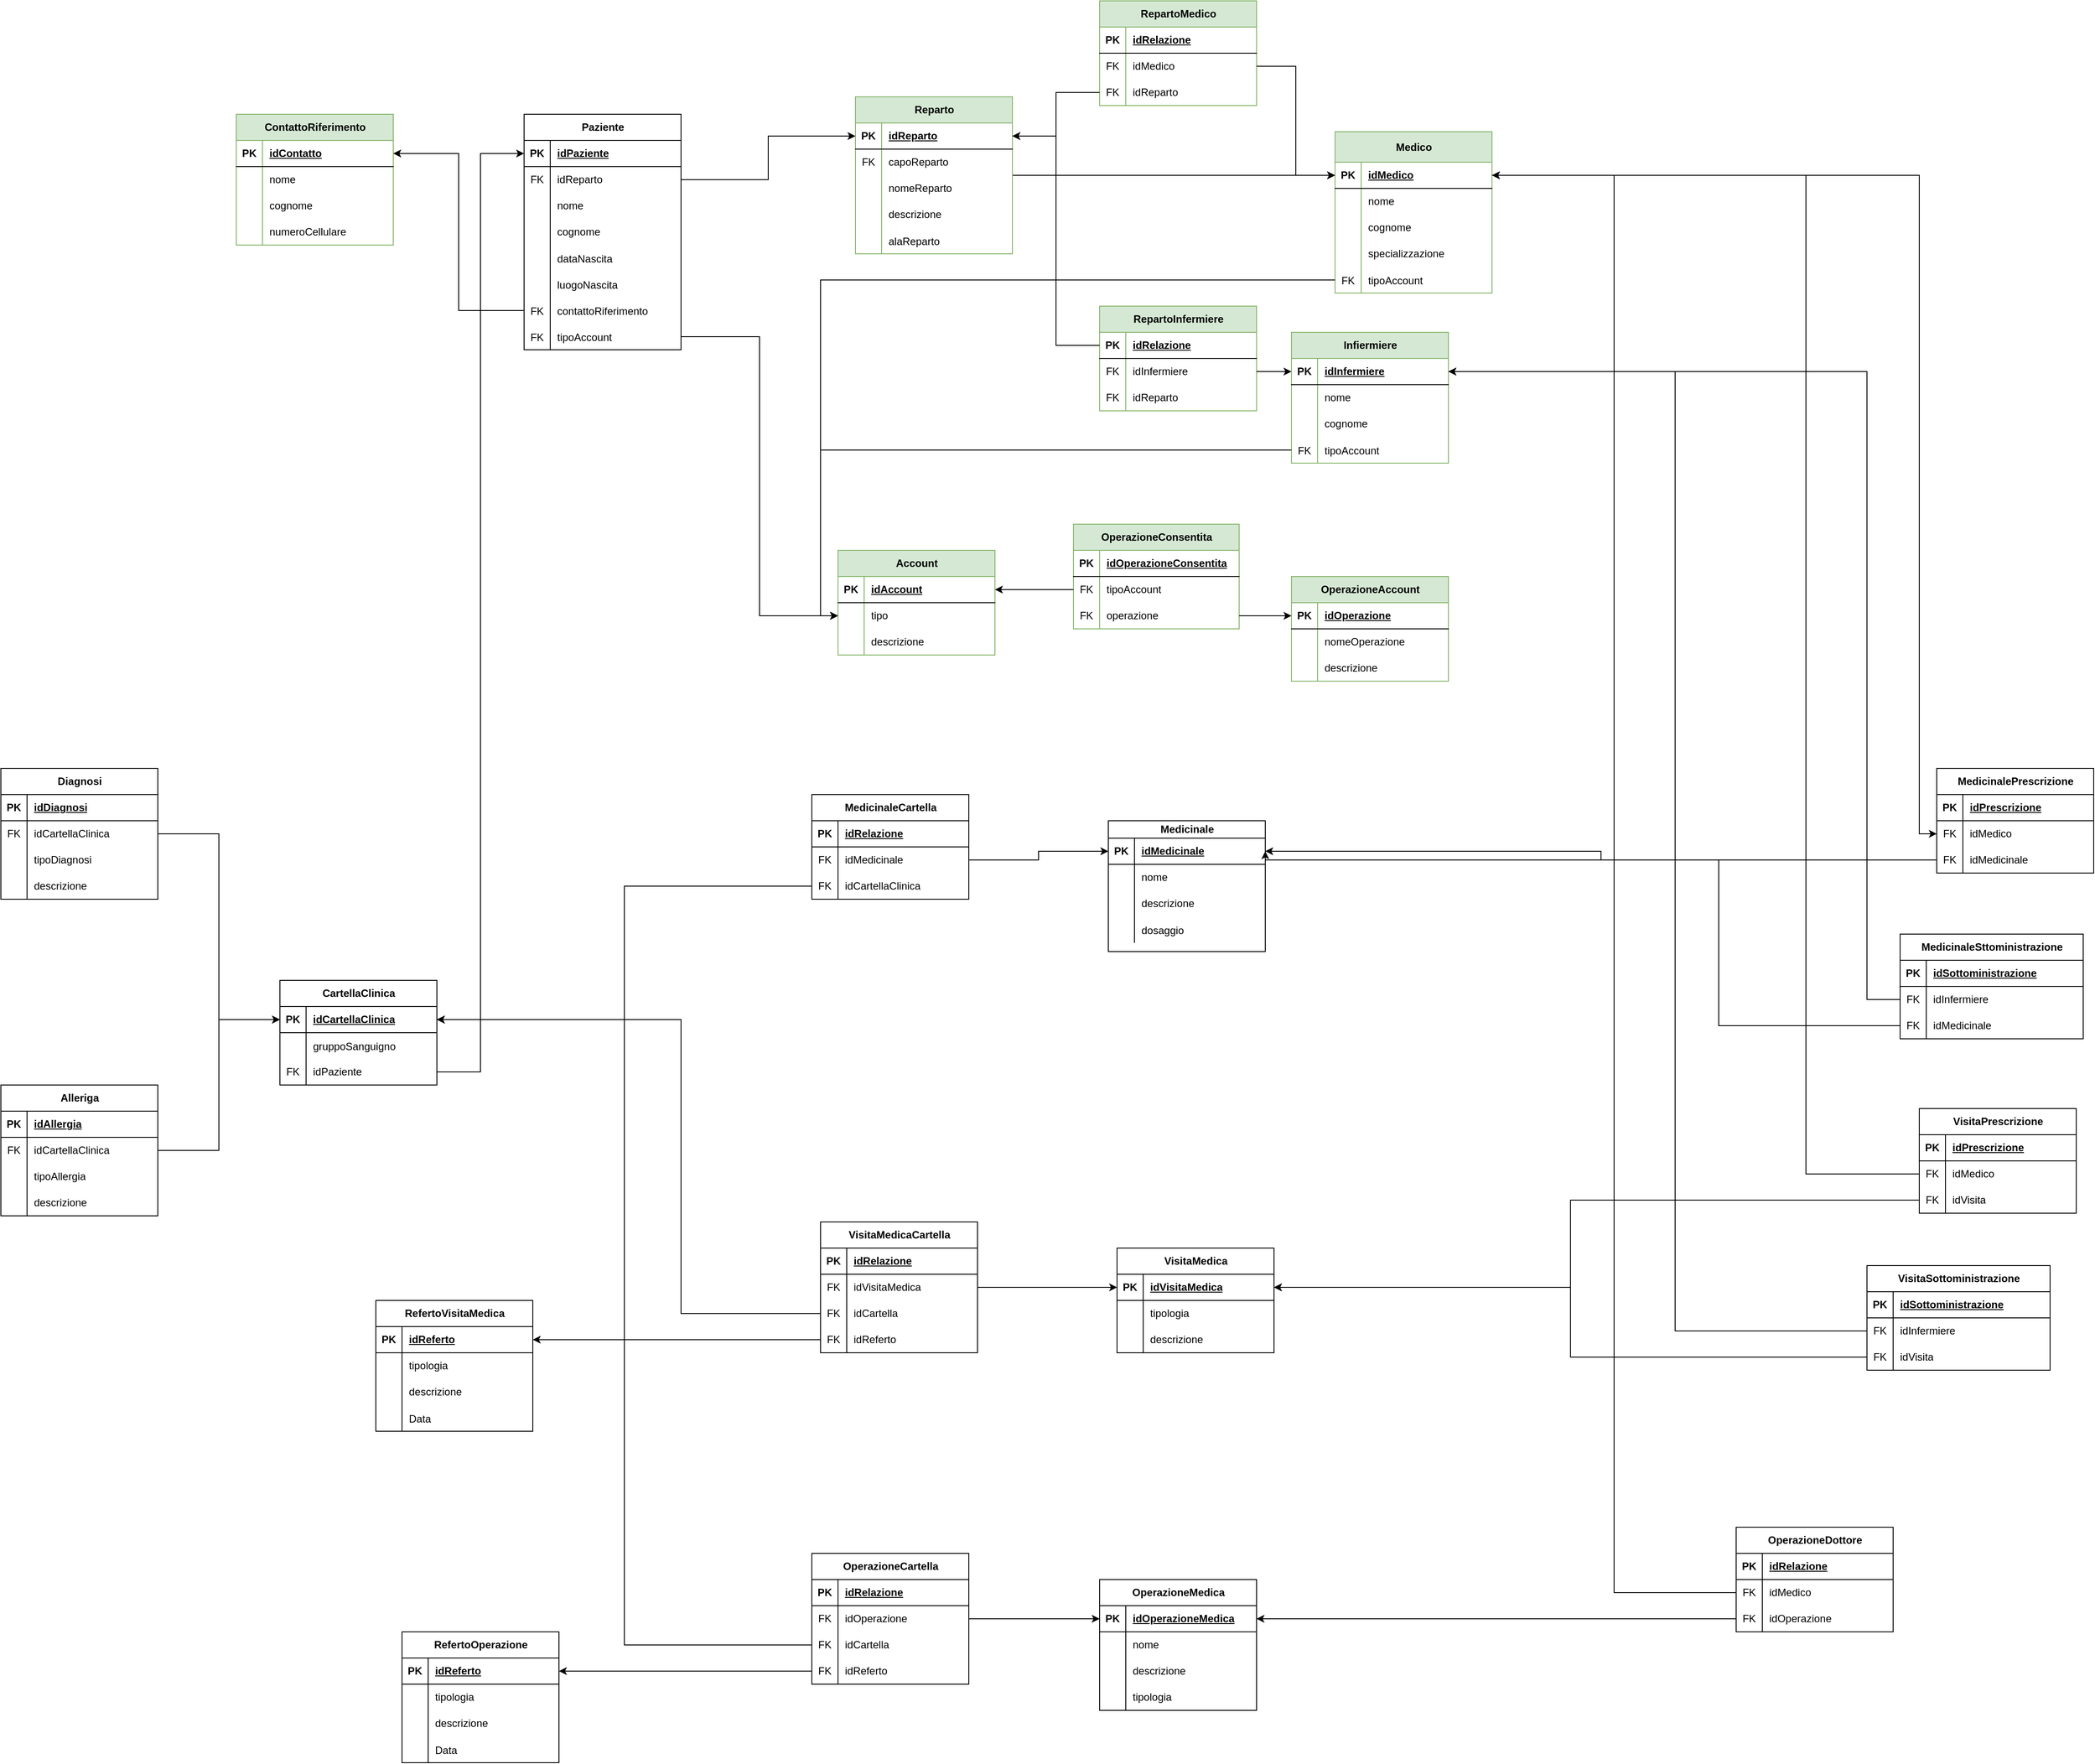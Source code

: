 <mxfile version="21.6.1" type="device">
  <diagram name="Page-1" id="OIctNYXzp_f2GCeWw9hG">
    <mxGraphModel dx="792" dy="1187" grid="1" gridSize="10" guides="1" tooltips="1" connect="1" arrows="1" fold="1" page="1" pageScale="1" pageWidth="827" pageHeight="1169" math="0" shadow="0">
      <root>
        <mxCell id="0" />
        <mxCell id="1" parent="0" />
        <mxCell id="WsH760-7sQS958u1Zutm-1" value="Paziente" style="shape=table;startSize=30;container=1;collapsible=1;childLayout=tableLayout;fixedRows=1;rowLines=0;fontStyle=1;align=center;resizeLast=1;html=1;" parent="1" vertex="1">
          <mxGeometry x="670" y="370" width="180" height="270" as="geometry" />
        </mxCell>
        <mxCell id="WsH760-7sQS958u1Zutm-2" value="" style="shape=tableRow;horizontal=0;startSize=0;swimlaneHead=0;swimlaneBody=0;fillColor=none;collapsible=0;dropTarget=0;points=[[0,0.5],[1,0.5]];portConstraint=eastwest;top=0;left=0;right=0;bottom=1;" parent="WsH760-7sQS958u1Zutm-1" vertex="1">
          <mxGeometry y="30" width="180" height="30" as="geometry" />
        </mxCell>
        <mxCell id="WsH760-7sQS958u1Zutm-3" value="PK" style="shape=partialRectangle;connectable=0;fillColor=none;top=0;left=0;bottom=0;right=0;fontStyle=1;overflow=hidden;whiteSpace=wrap;html=1;" parent="WsH760-7sQS958u1Zutm-2" vertex="1">
          <mxGeometry width="30" height="30" as="geometry">
            <mxRectangle width="30" height="30" as="alternateBounds" />
          </mxGeometry>
        </mxCell>
        <mxCell id="WsH760-7sQS958u1Zutm-4" value="idPaziente" style="shape=partialRectangle;connectable=0;fillColor=none;top=0;left=0;bottom=0;right=0;align=left;spacingLeft=6;fontStyle=5;overflow=hidden;whiteSpace=wrap;html=1;" parent="WsH760-7sQS958u1Zutm-2" vertex="1">
          <mxGeometry x="30" width="150" height="30" as="geometry">
            <mxRectangle width="150" height="30" as="alternateBounds" />
          </mxGeometry>
        </mxCell>
        <mxCell id="WsH760-7sQS958u1Zutm-5" value="" style="shape=tableRow;horizontal=0;startSize=0;swimlaneHead=0;swimlaneBody=0;fillColor=none;collapsible=0;dropTarget=0;points=[[0,0.5],[1,0.5]];portConstraint=eastwest;top=0;left=0;right=0;bottom=0;" parent="WsH760-7sQS958u1Zutm-1" vertex="1">
          <mxGeometry y="60" width="180" height="30" as="geometry" />
        </mxCell>
        <mxCell id="WsH760-7sQS958u1Zutm-6" value="FK" style="shape=partialRectangle;connectable=0;fillColor=none;top=0;left=0;bottom=0;right=0;editable=1;overflow=hidden;whiteSpace=wrap;html=1;" parent="WsH760-7sQS958u1Zutm-5" vertex="1">
          <mxGeometry width="30" height="30" as="geometry">
            <mxRectangle width="30" height="30" as="alternateBounds" />
          </mxGeometry>
        </mxCell>
        <mxCell id="WsH760-7sQS958u1Zutm-7" value="idReparto" style="shape=partialRectangle;connectable=0;fillColor=none;top=0;left=0;bottom=0;right=0;align=left;spacingLeft=6;overflow=hidden;whiteSpace=wrap;html=1;" parent="WsH760-7sQS958u1Zutm-5" vertex="1">
          <mxGeometry x="30" width="150" height="30" as="geometry">
            <mxRectangle width="150" height="30" as="alternateBounds" />
          </mxGeometry>
        </mxCell>
        <mxCell id="WsH760-7sQS958u1Zutm-8" value="" style="shape=tableRow;horizontal=0;startSize=0;swimlaneHead=0;swimlaneBody=0;fillColor=none;collapsible=0;dropTarget=0;points=[[0,0.5],[1,0.5]];portConstraint=eastwest;top=0;left=0;right=0;bottom=0;" parent="WsH760-7sQS958u1Zutm-1" vertex="1">
          <mxGeometry y="90" width="180" height="30" as="geometry" />
        </mxCell>
        <mxCell id="WsH760-7sQS958u1Zutm-9" value="" style="shape=partialRectangle;connectable=0;fillColor=none;top=0;left=0;bottom=0;right=0;editable=1;overflow=hidden;whiteSpace=wrap;html=1;" parent="WsH760-7sQS958u1Zutm-8" vertex="1">
          <mxGeometry width="30" height="30" as="geometry">
            <mxRectangle width="30" height="30" as="alternateBounds" />
          </mxGeometry>
        </mxCell>
        <mxCell id="WsH760-7sQS958u1Zutm-10" value="nome" style="shape=partialRectangle;connectable=0;fillColor=none;top=0;left=0;bottom=0;right=0;align=left;spacingLeft=6;overflow=hidden;whiteSpace=wrap;html=1;" parent="WsH760-7sQS958u1Zutm-8" vertex="1">
          <mxGeometry x="30" width="150" height="30" as="geometry">
            <mxRectangle width="150" height="30" as="alternateBounds" />
          </mxGeometry>
        </mxCell>
        <mxCell id="WsH760-7sQS958u1Zutm-11" value="" style="shape=tableRow;horizontal=0;startSize=0;swimlaneHead=0;swimlaneBody=0;fillColor=none;collapsible=0;dropTarget=0;points=[[0,0.5],[1,0.5]];portConstraint=eastwest;top=0;left=0;right=0;bottom=0;" parent="WsH760-7sQS958u1Zutm-1" vertex="1">
          <mxGeometry y="120" width="180" height="30" as="geometry" />
        </mxCell>
        <mxCell id="WsH760-7sQS958u1Zutm-12" value="" style="shape=partialRectangle;connectable=0;fillColor=none;top=0;left=0;bottom=0;right=0;editable=1;overflow=hidden;whiteSpace=wrap;html=1;" parent="WsH760-7sQS958u1Zutm-11" vertex="1">
          <mxGeometry width="30" height="30" as="geometry">
            <mxRectangle width="30" height="30" as="alternateBounds" />
          </mxGeometry>
        </mxCell>
        <mxCell id="WsH760-7sQS958u1Zutm-13" value="cognome" style="shape=partialRectangle;connectable=0;fillColor=none;top=0;left=0;bottom=0;right=0;align=left;spacingLeft=6;overflow=hidden;whiteSpace=wrap;html=1;" parent="WsH760-7sQS958u1Zutm-11" vertex="1">
          <mxGeometry x="30" width="150" height="30" as="geometry">
            <mxRectangle width="150" height="30" as="alternateBounds" />
          </mxGeometry>
        </mxCell>
        <mxCell id="WsH760-7sQS958u1Zutm-217" value="" style="shape=tableRow;horizontal=0;startSize=0;swimlaneHead=0;swimlaneBody=0;fillColor=none;collapsible=0;dropTarget=0;points=[[0,0.5],[1,0.5]];portConstraint=eastwest;top=0;left=0;right=0;bottom=0;" parent="WsH760-7sQS958u1Zutm-1" vertex="1">
          <mxGeometry y="150" width="180" height="30" as="geometry" />
        </mxCell>
        <mxCell id="WsH760-7sQS958u1Zutm-218" value="" style="shape=partialRectangle;connectable=0;fillColor=none;top=0;left=0;bottom=0;right=0;editable=1;overflow=hidden;" parent="WsH760-7sQS958u1Zutm-217" vertex="1">
          <mxGeometry width="30" height="30" as="geometry">
            <mxRectangle width="30" height="30" as="alternateBounds" />
          </mxGeometry>
        </mxCell>
        <mxCell id="WsH760-7sQS958u1Zutm-219" value="dataNascita" style="shape=partialRectangle;connectable=0;fillColor=none;top=0;left=0;bottom=0;right=0;align=left;spacingLeft=6;overflow=hidden;" parent="WsH760-7sQS958u1Zutm-217" vertex="1">
          <mxGeometry x="30" width="150" height="30" as="geometry">
            <mxRectangle width="150" height="30" as="alternateBounds" />
          </mxGeometry>
        </mxCell>
        <mxCell id="WsH760-7sQS958u1Zutm-220" value="" style="shape=tableRow;horizontal=0;startSize=0;swimlaneHead=0;swimlaneBody=0;fillColor=none;collapsible=0;dropTarget=0;points=[[0,0.5],[1,0.5]];portConstraint=eastwest;top=0;left=0;right=0;bottom=0;" parent="WsH760-7sQS958u1Zutm-1" vertex="1">
          <mxGeometry y="180" width="180" height="30" as="geometry" />
        </mxCell>
        <mxCell id="WsH760-7sQS958u1Zutm-221" value="" style="shape=partialRectangle;connectable=0;fillColor=none;top=0;left=0;bottom=0;right=0;editable=1;overflow=hidden;" parent="WsH760-7sQS958u1Zutm-220" vertex="1">
          <mxGeometry width="30" height="30" as="geometry">
            <mxRectangle width="30" height="30" as="alternateBounds" />
          </mxGeometry>
        </mxCell>
        <mxCell id="WsH760-7sQS958u1Zutm-222" value="luogoNascita" style="shape=partialRectangle;connectable=0;fillColor=none;top=0;left=0;bottom=0;right=0;align=left;spacingLeft=6;overflow=hidden;" parent="WsH760-7sQS958u1Zutm-220" vertex="1">
          <mxGeometry x="30" width="150" height="30" as="geometry">
            <mxRectangle width="150" height="30" as="alternateBounds" />
          </mxGeometry>
        </mxCell>
        <mxCell id="WsH760-7sQS958u1Zutm-226" value="" style="shape=tableRow;horizontal=0;startSize=0;swimlaneHead=0;swimlaneBody=0;fillColor=none;collapsible=0;dropTarget=0;points=[[0,0.5],[1,0.5]];portConstraint=eastwest;top=0;left=0;right=0;bottom=0;" parent="WsH760-7sQS958u1Zutm-1" vertex="1">
          <mxGeometry y="210" width="180" height="30" as="geometry" />
        </mxCell>
        <mxCell id="WsH760-7sQS958u1Zutm-227" value="FK" style="shape=partialRectangle;connectable=0;fillColor=none;top=0;left=0;bottom=0;right=0;editable=1;overflow=hidden;" parent="WsH760-7sQS958u1Zutm-226" vertex="1">
          <mxGeometry width="30" height="30" as="geometry">
            <mxRectangle width="30" height="30" as="alternateBounds" />
          </mxGeometry>
        </mxCell>
        <mxCell id="WsH760-7sQS958u1Zutm-228" value="contattoRiferimento" style="shape=partialRectangle;connectable=0;fillColor=none;top=0;left=0;bottom=0;right=0;align=left;spacingLeft=6;overflow=hidden;" parent="WsH760-7sQS958u1Zutm-226" vertex="1">
          <mxGeometry x="30" width="150" height="30" as="geometry">
            <mxRectangle width="150" height="30" as="alternateBounds" />
          </mxGeometry>
        </mxCell>
        <mxCell id="WsH760-7sQS958u1Zutm-243" value="" style="shape=tableRow;horizontal=0;startSize=0;swimlaneHead=0;swimlaneBody=0;fillColor=none;collapsible=0;dropTarget=0;points=[[0,0.5],[1,0.5]];portConstraint=eastwest;top=0;left=0;right=0;bottom=0;" parent="WsH760-7sQS958u1Zutm-1" vertex="1">
          <mxGeometry y="240" width="180" height="30" as="geometry" />
        </mxCell>
        <mxCell id="WsH760-7sQS958u1Zutm-244" value="FK" style="shape=partialRectangle;connectable=0;fillColor=none;top=0;left=0;bottom=0;right=0;editable=1;overflow=hidden;" parent="WsH760-7sQS958u1Zutm-243" vertex="1">
          <mxGeometry width="30" height="30" as="geometry">
            <mxRectangle width="30" height="30" as="alternateBounds" />
          </mxGeometry>
        </mxCell>
        <mxCell id="WsH760-7sQS958u1Zutm-245" value="tipoAccount" style="shape=partialRectangle;connectable=0;fillColor=none;top=0;left=0;bottom=0;right=0;align=left;spacingLeft=6;overflow=hidden;" parent="WsH760-7sQS958u1Zutm-243" vertex="1">
          <mxGeometry x="30" width="150" height="30" as="geometry">
            <mxRectangle width="150" height="30" as="alternateBounds" />
          </mxGeometry>
        </mxCell>
        <mxCell id="WsH760-7sQS958u1Zutm-14" value="Medico" style="shape=table;startSize=35;container=1;collapsible=1;childLayout=tableLayout;fixedRows=1;rowLines=0;fontStyle=1;align=center;resizeLast=1;html=1;fillColor=#d5e8d4;strokeColor=#82b366;" parent="1" vertex="1">
          <mxGeometry x="1600" y="390" width="180" height="185" as="geometry" />
        </mxCell>
        <mxCell id="WsH760-7sQS958u1Zutm-15" value="" style="shape=tableRow;horizontal=0;startSize=0;swimlaneHead=0;swimlaneBody=0;fillColor=none;collapsible=0;dropTarget=0;points=[[0,0.5],[1,0.5]];portConstraint=eastwest;top=0;left=0;right=0;bottom=1;" parent="WsH760-7sQS958u1Zutm-14" vertex="1">
          <mxGeometry y="35" width="180" height="30" as="geometry" />
        </mxCell>
        <mxCell id="WsH760-7sQS958u1Zutm-16" value="PK" style="shape=partialRectangle;connectable=0;fillColor=none;top=0;left=0;bottom=0;right=0;fontStyle=1;overflow=hidden;whiteSpace=wrap;html=1;" parent="WsH760-7sQS958u1Zutm-15" vertex="1">
          <mxGeometry width="30" height="30" as="geometry">
            <mxRectangle width="30" height="30" as="alternateBounds" />
          </mxGeometry>
        </mxCell>
        <mxCell id="WsH760-7sQS958u1Zutm-17" value="idMedico" style="shape=partialRectangle;connectable=0;fillColor=none;top=0;left=0;bottom=0;right=0;align=left;spacingLeft=6;fontStyle=5;overflow=hidden;whiteSpace=wrap;html=1;" parent="WsH760-7sQS958u1Zutm-15" vertex="1">
          <mxGeometry x="30" width="150" height="30" as="geometry">
            <mxRectangle width="150" height="30" as="alternateBounds" />
          </mxGeometry>
        </mxCell>
        <mxCell id="WsH760-7sQS958u1Zutm-18" value="" style="shape=tableRow;horizontal=0;startSize=0;swimlaneHead=0;swimlaneBody=0;fillColor=none;collapsible=0;dropTarget=0;points=[[0,0.5],[1,0.5]];portConstraint=eastwest;top=0;left=0;right=0;bottom=0;" parent="WsH760-7sQS958u1Zutm-14" vertex="1">
          <mxGeometry y="65" width="180" height="30" as="geometry" />
        </mxCell>
        <mxCell id="WsH760-7sQS958u1Zutm-19" value="" style="shape=partialRectangle;connectable=0;fillColor=none;top=0;left=0;bottom=0;right=0;editable=1;overflow=hidden;whiteSpace=wrap;html=1;" parent="WsH760-7sQS958u1Zutm-18" vertex="1">
          <mxGeometry width="30" height="30" as="geometry">
            <mxRectangle width="30" height="30" as="alternateBounds" />
          </mxGeometry>
        </mxCell>
        <mxCell id="WsH760-7sQS958u1Zutm-20" value="nome" style="shape=partialRectangle;connectable=0;fillColor=none;top=0;left=0;bottom=0;right=0;align=left;spacingLeft=6;overflow=hidden;whiteSpace=wrap;html=1;" parent="WsH760-7sQS958u1Zutm-18" vertex="1">
          <mxGeometry x="30" width="150" height="30" as="geometry">
            <mxRectangle width="150" height="30" as="alternateBounds" />
          </mxGeometry>
        </mxCell>
        <mxCell id="WsH760-7sQS958u1Zutm-21" value="" style="shape=tableRow;horizontal=0;startSize=0;swimlaneHead=0;swimlaneBody=0;fillColor=none;collapsible=0;dropTarget=0;points=[[0,0.5],[1,0.5]];portConstraint=eastwest;top=0;left=0;right=0;bottom=0;" parent="WsH760-7sQS958u1Zutm-14" vertex="1">
          <mxGeometry y="95" width="180" height="30" as="geometry" />
        </mxCell>
        <mxCell id="WsH760-7sQS958u1Zutm-22" value="" style="shape=partialRectangle;connectable=0;fillColor=none;top=0;left=0;bottom=0;right=0;editable=1;overflow=hidden;whiteSpace=wrap;html=1;" parent="WsH760-7sQS958u1Zutm-21" vertex="1">
          <mxGeometry width="30" height="30" as="geometry">
            <mxRectangle width="30" height="30" as="alternateBounds" />
          </mxGeometry>
        </mxCell>
        <mxCell id="WsH760-7sQS958u1Zutm-23" value="cognome" style="shape=partialRectangle;connectable=0;fillColor=none;top=0;left=0;bottom=0;right=0;align=left;spacingLeft=6;overflow=hidden;whiteSpace=wrap;html=1;" parent="WsH760-7sQS958u1Zutm-21" vertex="1">
          <mxGeometry x="30" width="150" height="30" as="geometry">
            <mxRectangle width="150" height="30" as="alternateBounds" />
          </mxGeometry>
        </mxCell>
        <mxCell id="WsH760-7sQS958u1Zutm-24" value="" style="shape=tableRow;horizontal=0;startSize=0;swimlaneHead=0;swimlaneBody=0;fillColor=none;collapsible=0;dropTarget=0;points=[[0,0.5],[1,0.5]];portConstraint=eastwest;top=0;left=0;right=0;bottom=0;" parent="WsH760-7sQS958u1Zutm-14" vertex="1">
          <mxGeometry y="125" width="180" height="30" as="geometry" />
        </mxCell>
        <mxCell id="WsH760-7sQS958u1Zutm-25" value="" style="shape=partialRectangle;connectable=0;fillColor=none;top=0;left=0;bottom=0;right=0;editable=1;overflow=hidden;whiteSpace=wrap;html=1;" parent="WsH760-7sQS958u1Zutm-24" vertex="1">
          <mxGeometry width="30" height="30" as="geometry">
            <mxRectangle width="30" height="30" as="alternateBounds" />
          </mxGeometry>
        </mxCell>
        <mxCell id="WsH760-7sQS958u1Zutm-26" value="specializzazione" style="shape=partialRectangle;connectable=0;fillColor=none;top=0;left=0;bottom=0;right=0;align=left;spacingLeft=6;overflow=hidden;whiteSpace=wrap;html=1;" parent="WsH760-7sQS958u1Zutm-24" vertex="1">
          <mxGeometry x="30" width="150" height="30" as="geometry">
            <mxRectangle width="150" height="30" as="alternateBounds" />
          </mxGeometry>
        </mxCell>
        <mxCell id="WsH760-7sQS958u1Zutm-250" value="" style="shape=tableRow;horizontal=0;startSize=0;swimlaneHead=0;swimlaneBody=0;fillColor=none;collapsible=0;dropTarget=0;points=[[0,0.5],[1,0.5]];portConstraint=eastwest;top=0;left=0;right=0;bottom=0;" parent="WsH760-7sQS958u1Zutm-14" vertex="1">
          <mxGeometry y="155" width="180" height="30" as="geometry" />
        </mxCell>
        <mxCell id="WsH760-7sQS958u1Zutm-251" value="FK" style="shape=partialRectangle;connectable=0;fillColor=none;top=0;left=0;bottom=0;right=0;editable=1;overflow=hidden;" parent="WsH760-7sQS958u1Zutm-250" vertex="1">
          <mxGeometry width="30" height="30" as="geometry">
            <mxRectangle width="30" height="30" as="alternateBounds" />
          </mxGeometry>
        </mxCell>
        <mxCell id="WsH760-7sQS958u1Zutm-252" value="tipoAccount" style="shape=partialRectangle;connectable=0;fillColor=none;top=0;left=0;bottom=0;right=0;align=left;spacingLeft=6;overflow=hidden;" parent="WsH760-7sQS958u1Zutm-250" vertex="1">
          <mxGeometry x="30" width="150" height="30" as="geometry">
            <mxRectangle width="150" height="30" as="alternateBounds" />
          </mxGeometry>
        </mxCell>
        <mxCell id="WsH760-7sQS958u1Zutm-27" value="Infiermiere" style="shape=table;startSize=30;container=1;collapsible=1;childLayout=tableLayout;fixedRows=1;rowLines=0;fontStyle=1;align=center;resizeLast=1;html=1;fillColor=#d5e8d4;strokeColor=#82b366;" parent="1" vertex="1">
          <mxGeometry x="1550" y="620" width="180" height="150" as="geometry" />
        </mxCell>
        <mxCell id="WsH760-7sQS958u1Zutm-28" value="" style="shape=tableRow;horizontal=0;startSize=0;swimlaneHead=0;swimlaneBody=0;fillColor=none;collapsible=0;dropTarget=0;points=[[0,0.5],[1,0.5]];portConstraint=eastwest;top=0;left=0;right=0;bottom=1;" parent="WsH760-7sQS958u1Zutm-27" vertex="1">
          <mxGeometry y="30" width="180" height="30" as="geometry" />
        </mxCell>
        <mxCell id="WsH760-7sQS958u1Zutm-29" value="PK" style="shape=partialRectangle;connectable=0;fillColor=none;top=0;left=0;bottom=0;right=0;fontStyle=1;overflow=hidden;whiteSpace=wrap;html=1;" parent="WsH760-7sQS958u1Zutm-28" vertex="1">
          <mxGeometry width="30" height="30" as="geometry">
            <mxRectangle width="30" height="30" as="alternateBounds" />
          </mxGeometry>
        </mxCell>
        <mxCell id="WsH760-7sQS958u1Zutm-30" value="idInfermiere" style="shape=partialRectangle;connectable=0;fillColor=none;top=0;left=0;bottom=0;right=0;align=left;spacingLeft=6;fontStyle=5;overflow=hidden;whiteSpace=wrap;html=1;" parent="WsH760-7sQS958u1Zutm-28" vertex="1">
          <mxGeometry x="30" width="150" height="30" as="geometry">
            <mxRectangle width="150" height="30" as="alternateBounds" />
          </mxGeometry>
        </mxCell>
        <mxCell id="WsH760-7sQS958u1Zutm-31" value="" style="shape=tableRow;horizontal=0;startSize=0;swimlaneHead=0;swimlaneBody=0;fillColor=none;collapsible=0;dropTarget=0;points=[[0,0.5],[1,0.5]];portConstraint=eastwest;top=0;left=0;right=0;bottom=0;" parent="WsH760-7sQS958u1Zutm-27" vertex="1">
          <mxGeometry y="60" width="180" height="30" as="geometry" />
        </mxCell>
        <mxCell id="WsH760-7sQS958u1Zutm-32" value="" style="shape=partialRectangle;connectable=0;fillColor=none;top=0;left=0;bottom=0;right=0;editable=1;overflow=hidden;whiteSpace=wrap;html=1;" parent="WsH760-7sQS958u1Zutm-31" vertex="1">
          <mxGeometry width="30" height="30" as="geometry">
            <mxRectangle width="30" height="30" as="alternateBounds" />
          </mxGeometry>
        </mxCell>
        <mxCell id="WsH760-7sQS958u1Zutm-33" value="nome" style="shape=partialRectangle;connectable=0;fillColor=none;top=0;left=0;bottom=0;right=0;align=left;spacingLeft=6;overflow=hidden;whiteSpace=wrap;html=1;" parent="WsH760-7sQS958u1Zutm-31" vertex="1">
          <mxGeometry x="30" width="150" height="30" as="geometry">
            <mxRectangle width="150" height="30" as="alternateBounds" />
          </mxGeometry>
        </mxCell>
        <mxCell id="WsH760-7sQS958u1Zutm-34" value="" style="shape=tableRow;horizontal=0;startSize=0;swimlaneHead=0;swimlaneBody=0;fillColor=none;collapsible=0;dropTarget=0;points=[[0,0.5],[1,0.5]];portConstraint=eastwest;top=0;left=0;right=0;bottom=0;" parent="WsH760-7sQS958u1Zutm-27" vertex="1">
          <mxGeometry y="90" width="180" height="30" as="geometry" />
        </mxCell>
        <mxCell id="WsH760-7sQS958u1Zutm-35" value="" style="shape=partialRectangle;connectable=0;fillColor=none;top=0;left=0;bottom=0;right=0;editable=1;overflow=hidden;whiteSpace=wrap;html=1;" parent="WsH760-7sQS958u1Zutm-34" vertex="1">
          <mxGeometry width="30" height="30" as="geometry">
            <mxRectangle width="30" height="30" as="alternateBounds" />
          </mxGeometry>
        </mxCell>
        <mxCell id="WsH760-7sQS958u1Zutm-36" value="cognome" style="shape=partialRectangle;connectable=0;fillColor=none;top=0;left=0;bottom=0;right=0;align=left;spacingLeft=6;overflow=hidden;whiteSpace=wrap;html=1;" parent="WsH760-7sQS958u1Zutm-34" vertex="1">
          <mxGeometry x="30" width="150" height="30" as="geometry">
            <mxRectangle width="150" height="30" as="alternateBounds" />
          </mxGeometry>
        </mxCell>
        <mxCell id="WsH760-7sQS958u1Zutm-253" value="" style="shape=tableRow;horizontal=0;startSize=0;swimlaneHead=0;swimlaneBody=0;fillColor=none;collapsible=0;dropTarget=0;points=[[0,0.5],[1,0.5]];portConstraint=eastwest;top=0;left=0;right=0;bottom=0;" parent="WsH760-7sQS958u1Zutm-27" vertex="1">
          <mxGeometry y="120" width="180" height="30" as="geometry" />
        </mxCell>
        <mxCell id="WsH760-7sQS958u1Zutm-254" value="FK" style="shape=partialRectangle;connectable=0;fillColor=none;top=0;left=0;bottom=0;right=0;editable=1;overflow=hidden;" parent="WsH760-7sQS958u1Zutm-253" vertex="1">
          <mxGeometry width="30" height="30" as="geometry">
            <mxRectangle width="30" height="30" as="alternateBounds" />
          </mxGeometry>
        </mxCell>
        <mxCell id="WsH760-7sQS958u1Zutm-255" value="tipoAccount" style="shape=partialRectangle;connectable=0;fillColor=none;top=0;left=0;bottom=0;right=0;align=left;spacingLeft=6;overflow=hidden;" parent="WsH760-7sQS958u1Zutm-253" vertex="1">
          <mxGeometry x="30" width="150" height="30" as="geometry">
            <mxRectangle width="150" height="30" as="alternateBounds" />
          </mxGeometry>
        </mxCell>
        <mxCell id="WsH760-7sQS958u1Zutm-105" style="edgeStyle=orthogonalEdgeStyle;rounded=0;orthogonalLoop=1;jettySize=auto;html=1;" parent="1" source="WsH760-7sQS958u1Zutm-40" target="WsH760-7sQS958u1Zutm-15" edge="1">
          <mxGeometry relative="1" as="geometry" />
        </mxCell>
        <mxCell id="WsH760-7sQS958u1Zutm-40" value="Reparto" style="shape=table;startSize=30;container=1;collapsible=1;childLayout=tableLayout;fixedRows=1;rowLines=0;fontStyle=1;align=center;resizeLast=1;html=1;fillColor=#d5e8d4;strokeColor=#82b366;" parent="1" vertex="1">
          <mxGeometry x="1050" y="350" width="180" height="180" as="geometry" />
        </mxCell>
        <mxCell id="WsH760-7sQS958u1Zutm-41" value="" style="shape=tableRow;horizontal=0;startSize=0;swimlaneHead=0;swimlaneBody=0;fillColor=none;collapsible=0;dropTarget=0;points=[[0,0.5],[1,0.5]];portConstraint=eastwest;top=0;left=0;right=0;bottom=1;" parent="WsH760-7sQS958u1Zutm-40" vertex="1">
          <mxGeometry y="30" width="180" height="30" as="geometry" />
        </mxCell>
        <mxCell id="WsH760-7sQS958u1Zutm-42" value="PK" style="shape=partialRectangle;connectable=0;fillColor=none;top=0;left=0;bottom=0;right=0;fontStyle=1;overflow=hidden;whiteSpace=wrap;html=1;" parent="WsH760-7sQS958u1Zutm-41" vertex="1">
          <mxGeometry width="30" height="30" as="geometry">
            <mxRectangle width="30" height="30" as="alternateBounds" />
          </mxGeometry>
        </mxCell>
        <mxCell id="WsH760-7sQS958u1Zutm-43" value="idReparto" style="shape=partialRectangle;connectable=0;fillColor=none;top=0;left=0;bottom=0;right=0;align=left;spacingLeft=6;fontStyle=5;overflow=hidden;whiteSpace=wrap;html=1;" parent="WsH760-7sQS958u1Zutm-41" vertex="1">
          <mxGeometry x="30" width="150" height="30" as="geometry">
            <mxRectangle width="150" height="30" as="alternateBounds" />
          </mxGeometry>
        </mxCell>
        <mxCell id="WsH760-7sQS958u1Zutm-44" value="" style="shape=tableRow;horizontal=0;startSize=0;swimlaneHead=0;swimlaneBody=0;fillColor=none;collapsible=0;dropTarget=0;points=[[0,0.5],[1,0.5]];portConstraint=eastwest;top=0;left=0;right=0;bottom=0;" parent="WsH760-7sQS958u1Zutm-40" vertex="1">
          <mxGeometry y="60" width="180" height="30" as="geometry" />
        </mxCell>
        <mxCell id="WsH760-7sQS958u1Zutm-45" value="FK" style="shape=partialRectangle;connectable=0;fillColor=none;top=0;left=0;bottom=0;right=0;editable=1;overflow=hidden;whiteSpace=wrap;html=1;" parent="WsH760-7sQS958u1Zutm-44" vertex="1">
          <mxGeometry width="30" height="30" as="geometry">
            <mxRectangle width="30" height="30" as="alternateBounds" />
          </mxGeometry>
        </mxCell>
        <mxCell id="WsH760-7sQS958u1Zutm-46" value="capoReparto" style="shape=partialRectangle;connectable=0;fillColor=none;top=0;left=0;bottom=0;right=0;align=left;spacingLeft=6;overflow=hidden;whiteSpace=wrap;html=1;" parent="WsH760-7sQS958u1Zutm-44" vertex="1">
          <mxGeometry x="30" width="150" height="30" as="geometry">
            <mxRectangle width="150" height="30" as="alternateBounds" />
          </mxGeometry>
        </mxCell>
        <mxCell id="WsH760-7sQS958u1Zutm-47" value="" style="shape=tableRow;horizontal=0;startSize=0;swimlaneHead=0;swimlaneBody=0;fillColor=none;collapsible=0;dropTarget=0;points=[[0,0.5],[1,0.5]];portConstraint=eastwest;top=0;left=0;right=0;bottom=0;" parent="WsH760-7sQS958u1Zutm-40" vertex="1">
          <mxGeometry y="90" width="180" height="30" as="geometry" />
        </mxCell>
        <mxCell id="WsH760-7sQS958u1Zutm-48" value="" style="shape=partialRectangle;connectable=0;fillColor=none;top=0;left=0;bottom=0;right=0;editable=1;overflow=hidden;whiteSpace=wrap;html=1;" parent="WsH760-7sQS958u1Zutm-47" vertex="1">
          <mxGeometry width="30" height="30" as="geometry">
            <mxRectangle width="30" height="30" as="alternateBounds" />
          </mxGeometry>
        </mxCell>
        <mxCell id="WsH760-7sQS958u1Zutm-49" value="nomeReparto" style="shape=partialRectangle;connectable=0;fillColor=none;top=0;left=0;bottom=0;right=0;align=left;spacingLeft=6;overflow=hidden;whiteSpace=wrap;html=1;" parent="WsH760-7sQS958u1Zutm-47" vertex="1">
          <mxGeometry x="30" width="150" height="30" as="geometry">
            <mxRectangle width="150" height="30" as="alternateBounds" />
          </mxGeometry>
        </mxCell>
        <mxCell id="WsH760-7sQS958u1Zutm-50" value="" style="shape=tableRow;horizontal=0;startSize=0;swimlaneHead=0;swimlaneBody=0;fillColor=none;collapsible=0;dropTarget=0;points=[[0,0.5],[1,0.5]];portConstraint=eastwest;top=0;left=0;right=0;bottom=0;" parent="WsH760-7sQS958u1Zutm-40" vertex="1">
          <mxGeometry y="120" width="180" height="30" as="geometry" />
        </mxCell>
        <mxCell id="WsH760-7sQS958u1Zutm-51" value="" style="shape=partialRectangle;connectable=0;fillColor=none;top=0;left=0;bottom=0;right=0;editable=1;overflow=hidden;whiteSpace=wrap;html=1;" parent="WsH760-7sQS958u1Zutm-50" vertex="1">
          <mxGeometry width="30" height="30" as="geometry">
            <mxRectangle width="30" height="30" as="alternateBounds" />
          </mxGeometry>
        </mxCell>
        <mxCell id="WsH760-7sQS958u1Zutm-52" value="descrizione" style="shape=partialRectangle;connectable=0;fillColor=none;top=0;left=0;bottom=0;right=0;align=left;spacingLeft=6;overflow=hidden;whiteSpace=wrap;html=1;" parent="WsH760-7sQS958u1Zutm-50" vertex="1">
          <mxGeometry x="30" width="150" height="30" as="geometry">
            <mxRectangle width="150" height="30" as="alternateBounds" />
          </mxGeometry>
        </mxCell>
        <mxCell id="WsH760-7sQS958u1Zutm-135" value="" style="shape=tableRow;horizontal=0;startSize=0;swimlaneHead=0;swimlaneBody=0;fillColor=none;collapsible=0;dropTarget=0;points=[[0,0.5],[1,0.5]];portConstraint=eastwest;top=0;left=0;right=0;bottom=0;" parent="WsH760-7sQS958u1Zutm-40" vertex="1">
          <mxGeometry y="150" width="180" height="30" as="geometry" />
        </mxCell>
        <mxCell id="WsH760-7sQS958u1Zutm-136" value="" style="shape=partialRectangle;connectable=0;fillColor=none;top=0;left=0;bottom=0;right=0;editable=1;overflow=hidden;" parent="WsH760-7sQS958u1Zutm-135" vertex="1">
          <mxGeometry width="30" height="30" as="geometry">
            <mxRectangle width="30" height="30" as="alternateBounds" />
          </mxGeometry>
        </mxCell>
        <mxCell id="WsH760-7sQS958u1Zutm-137" value="alaReparto" style="shape=partialRectangle;connectable=0;fillColor=none;top=0;left=0;bottom=0;right=0;align=left;spacingLeft=6;overflow=hidden;" parent="WsH760-7sQS958u1Zutm-135" vertex="1">
          <mxGeometry x="30" width="150" height="30" as="geometry">
            <mxRectangle width="150" height="30" as="alternateBounds" />
          </mxGeometry>
        </mxCell>
        <mxCell id="WsH760-7sQS958u1Zutm-53" value="Medicinale" style="shape=table;startSize=20;container=1;collapsible=1;childLayout=tableLayout;fixedRows=1;rowLines=0;fontStyle=1;align=center;resizeLast=1;html=1;" parent="1" vertex="1">
          <mxGeometry x="1340" y="1180" width="180" height="150" as="geometry" />
        </mxCell>
        <mxCell id="WsH760-7sQS958u1Zutm-54" value="" style="shape=tableRow;horizontal=0;startSize=0;swimlaneHead=0;swimlaneBody=0;fillColor=none;collapsible=0;dropTarget=0;points=[[0,0.5],[1,0.5]];portConstraint=eastwest;top=0;left=0;right=0;bottom=1;" parent="WsH760-7sQS958u1Zutm-53" vertex="1">
          <mxGeometry y="20" width="180" height="30" as="geometry" />
        </mxCell>
        <mxCell id="WsH760-7sQS958u1Zutm-55" value="PK" style="shape=partialRectangle;connectable=0;fillColor=none;top=0;left=0;bottom=0;right=0;fontStyle=1;overflow=hidden;whiteSpace=wrap;html=1;" parent="WsH760-7sQS958u1Zutm-54" vertex="1">
          <mxGeometry width="30" height="30" as="geometry">
            <mxRectangle width="30" height="30" as="alternateBounds" />
          </mxGeometry>
        </mxCell>
        <mxCell id="WsH760-7sQS958u1Zutm-56" value="idMedicinale" style="shape=partialRectangle;connectable=0;fillColor=none;top=0;left=0;bottom=0;right=0;align=left;spacingLeft=6;fontStyle=5;overflow=hidden;whiteSpace=wrap;html=1;" parent="WsH760-7sQS958u1Zutm-54" vertex="1">
          <mxGeometry x="30" width="150" height="30" as="geometry">
            <mxRectangle width="150" height="30" as="alternateBounds" />
          </mxGeometry>
        </mxCell>
        <mxCell id="WsH760-7sQS958u1Zutm-60" value="" style="shape=tableRow;horizontal=0;startSize=0;swimlaneHead=0;swimlaneBody=0;fillColor=none;collapsible=0;dropTarget=0;points=[[0,0.5],[1,0.5]];portConstraint=eastwest;top=0;left=0;right=0;bottom=0;" parent="WsH760-7sQS958u1Zutm-53" vertex="1">
          <mxGeometry y="50" width="180" height="30" as="geometry" />
        </mxCell>
        <mxCell id="WsH760-7sQS958u1Zutm-61" value="" style="shape=partialRectangle;connectable=0;fillColor=none;top=0;left=0;bottom=0;right=0;editable=1;overflow=hidden;whiteSpace=wrap;html=1;" parent="WsH760-7sQS958u1Zutm-60" vertex="1">
          <mxGeometry width="30" height="30" as="geometry">
            <mxRectangle width="30" height="30" as="alternateBounds" />
          </mxGeometry>
        </mxCell>
        <mxCell id="WsH760-7sQS958u1Zutm-62" value="nome" style="shape=partialRectangle;connectable=0;fillColor=none;top=0;left=0;bottom=0;right=0;align=left;spacingLeft=6;overflow=hidden;whiteSpace=wrap;html=1;" parent="WsH760-7sQS958u1Zutm-60" vertex="1">
          <mxGeometry x="30" width="150" height="30" as="geometry">
            <mxRectangle width="150" height="30" as="alternateBounds" />
          </mxGeometry>
        </mxCell>
        <mxCell id="WsH760-7sQS958u1Zutm-63" value="" style="shape=tableRow;horizontal=0;startSize=0;swimlaneHead=0;swimlaneBody=0;fillColor=none;collapsible=0;dropTarget=0;points=[[0,0.5],[1,0.5]];portConstraint=eastwest;top=0;left=0;right=0;bottom=0;" parent="WsH760-7sQS958u1Zutm-53" vertex="1">
          <mxGeometry y="80" width="180" height="30" as="geometry" />
        </mxCell>
        <mxCell id="WsH760-7sQS958u1Zutm-64" value="" style="shape=partialRectangle;connectable=0;fillColor=none;top=0;left=0;bottom=0;right=0;editable=1;overflow=hidden;whiteSpace=wrap;html=1;" parent="WsH760-7sQS958u1Zutm-63" vertex="1">
          <mxGeometry width="30" height="30" as="geometry">
            <mxRectangle width="30" height="30" as="alternateBounds" />
          </mxGeometry>
        </mxCell>
        <mxCell id="WsH760-7sQS958u1Zutm-65" value="descrizione" style="shape=partialRectangle;connectable=0;fillColor=none;top=0;left=0;bottom=0;right=0;align=left;spacingLeft=6;overflow=hidden;whiteSpace=wrap;html=1;" parent="WsH760-7sQS958u1Zutm-63" vertex="1">
          <mxGeometry x="30" width="150" height="30" as="geometry">
            <mxRectangle width="150" height="30" as="alternateBounds" />
          </mxGeometry>
        </mxCell>
        <mxCell id="WsH760-7sQS958u1Zutm-211" value="" style="shape=tableRow;horizontal=0;startSize=0;swimlaneHead=0;swimlaneBody=0;fillColor=none;collapsible=0;dropTarget=0;points=[[0,0.5],[1,0.5]];portConstraint=eastwest;top=0;left=0;right=0;bottom=0;" parent="WsH760-7sQS958u1Zutm-53" vertex="1">
          <mxGeometry y="110" width="180" height="30" as="geometry" />
        </mxCell>
        <mxCell id="WsH760-7sQS958u1Zutm-212" value="" style="shape=partialRectangle;connectable=0;fillColor=none;top=0;left=0;bottom=0;right=0;editable=1;overflow=hidden;" parent="WsH760-7sQS958u1Zutm-211" vertex="1">
          <mxGeometry width="30" height="30" as="geometry">
            <mxRectangle width="30" height="30" as="alternateBounds" />
          </mxGeometry>
        </mxCell>
        <mxCell id="WsH760-7sQS958u1Zutm-213" value="dosaggio" style="shape=partialRectangle;connectable=0;fillColor=none;top=0;left=0;bottom=0;right=0;align=left;spacingLeft=6;overflow=hidden;" parent="WsH760-7sQS958u1Zutm-211" vertex="1">
          <mxGeometry x="30" width="150" height="30" as="geometry">
            <mxRectangle width="150" height="30" as="alternateBounds" />
          </mxGeometry>
        </mxCell>
        <mxCell id="WsH760-7sQS958u1Zutm-66" value="VisitaMedica" style="shape=table;startSize=30;container=1;collapsible=1;childLayout=tableLayout;fixedRows=1;rowLines=0;fontStyle=1;align=center;resizeLast=1;html=1;" parent="1" vertex="1">
          <mxGeometry x="1350" y="1670" width="180" height="120" as="geometry" />
        </mxCell>
        <mxCell id="WsH760-7sQS958u1Zutm-67" value="" style="shape=tableRow;horizontal=0;startSize=0;swimlaneHead=0;swimlaneBody=0;fillColor=none;collapsible=0;dropTarget=0;points=[[0,0.5],[1,0.5]];portConstraint=eastwest;top=0;left=0;right=0;bottom=1;" parent="WsH760-7sQS958u1Zutm-66" vertex="1">
          <mxGeometry y="30" width="180" height="30" as="geometry" />
        </mxCell>
        <mxCell id="WsH760-7sQS958u1Zutm-68" value="PK" style="shape=partialRectangle;connectable=0;fillColor=none;top=0;left=0;bottom=0;right=0;fontStyle=1;overflow=hidden;whiteSpace=wrap;html=1;" parent="WsH760-7sQS958u1Zutm-67" vertex="1">
          <mxGeometry width="30" height="30" as="geometry">
            <mxRectangle width="30" height="30" as="alternateBounds" />
          </mxGeometry>
        </mxCell>
        <mxCell id="WsH760-7sQS958u1Zutm-69" value="idVisitaMedica" style="shape=partialRectangle;connectable=0;fillColor=none;top=0;left=0;bottom=0;right=0;align=left;spacingLeft=6;fontStyle=5;overflow=hidden;whiteSpace=wrap;html=1;" parent="WsH760-7sQS958u1Zutm-67" vertex="1">
          <mxGeometry x="30" width="150" height="30" as="geometry">
            <mxRectangle width="150" height="30" as="alternateBounds" />
          </mxGeometry>
        </mxCell>
        <mxCell id="WsH760-7sQS958u1Zutm-73" value="" style="shape=tableRow;horizontal=0;startSize=0;swimlaneHead=0;swimlaneBody=0;fillColor=none;collapsible=0;dropTarget=0;points=[[0,0.5],[1,0.5]];portConstraint=eastwest;top=0;left=0;right=0;bottom=0;" parent="WsH760-7sQS958u1Zutm-66" vertex="1">
          <mxGeometry y="60" width="180" height="30" as="geometry" />
        </mxCell>
        <mxCell id="WsH760-7sQS958u1Zutm-74" value="" style="shape=partialRectangle;connectable=0;fillColor=none;top=0;left=0;bottom=0;right=0;editable=1;overflow=hidden;whiteSpace=wrap;html=1;" parent="WsH760-7sQS958u1Zutm-73" vertex="1">
          <mxGeometry width="30" height="30" as="geometry">
            <mxRectangle width="30" height="30" as="alternateBounds" />
          </mxGeometry>
        </mxCell>
        <mxCell id="WsH760-7sQS958u1Zutm-75" value="tipologia" style="shape=partialRectangle;connectable=0;fillColor=none;top=0;left=0;bottom=0;right=0;align=left;spacingLeft=6;overflow=hidden;whiteSpace=wrap;html=1;" parent="WsH760-7sQS958u1Zutm-73" vertex="1">
          <mxGeometry x="30" width="150" height="30" as="geometry">
            <mxRectangle width="150" height="30" as="alternateBounds" />
          </mxGeometry>
        </mxCell>
        <mxCell id="WsH760-7sQS958u1Zutm-76" value="" style="shape=tableRow;horizontal=0;startSize=0;swimlaneHead=0;swimlaneBody=0;fillColor=none;collapsible=0;dropTarget=0;points=[[0,0.5],[1,0.5]];portConstraint=eastwest;top=0;left=0;right=0;bottom=0;" parent="WsH760-7sQS958u1Zutm-66" vertex="1">
          <mxGeometry y="90" width="180" height="30" as="geometry" />
        </mxCell>
        <mxCell id="WsH760-7sQS958u1Zutm-77" value="" style="shape=partialRectangle;connectable=0;fillColor=none;top=0;left=0;bottom=0;right=0;editable=1;overflow=hidden;whiteSpace=wrap;html=1;" parent="WsH760-7sQS958u1Zutm-76" vertex="1">
          <mxGeometry width="30" height="30" as="geometry">
            <mxRectangle width="30" height="30" as="alternateBounds" />
          </mxGeometry>
        </mxCell>
        <mxCell id="WsH760-7sQS958u1Zutm-78" value="descrizione" style="shape=partialRectangle;connectable=0;fillColor=none;top=0;left=0;bottom=0;right=0;align=left;spacingLeft=6;overflow=hidden;whiteSpace=wrap;html=1;" parent="WsH760-7sQS958u1Zutm-76" vertex="1">
          <mxGeometry x="30" width="150" height="30" as="geometry">
            <mxRectangle width="150" height="30" as="alternateBounds" />
          </mxGeometry>
        </mxCell>
        <mxCell id="WsH760-7sQS958u1Zutm-79" value="OperazioneMedica" style="shape=table;startSize=30;container=1;collapsible=1;childLayout=tableLayout;fixedRows=1;rowLines=0;fontStyle=1;align=center;resizeLast=1;html=1;" parent="1" vertex="1">
          <mxGeometry x="1330" y="2050" width="180" height="150" as="geometry" />
        </mxCell>
        <mxCell id="WsH760-7sQS958u1Zutm-80" value="" style="shape=tableRow;horizontal=0;startSize=0;swimlaneHead=0;swimlaneBody=0;fillColor=none;collapsible=0;dropTarget=0;points=[[0,0.5],[1,0.5]];portConstraint=eastwest;top=0;left=0;right=0;bottom=1;" parent="WsH760-7sQS958u1Zutm-79" vertex="1">
          <mxGeometry y="30" width="180" height="30" as="geometry" />
        </mxCell>
        <mxCell id="WsH760-7sQS958u1Zutm-81" value="PK" style="shape=partialRectangle;connectable=0;fillColor=none;top=0;left=0;bottom=0;right=0;fontStyle=1;overflow=hidden;whiteSpace=wrap;html=1;" parent="WsH760-7sQS958u1Zutm-80" vertex="1">
          <mxGeometry width="30" height="30" as="geometry">
            <mxRectangle width="30" height="30" as="alternateBounds" />
          </mxGeometry>
        </mxCell>
        <mxCell id="WsH760-7sQS958u1Zutm-82" value="idOperazioneMedica" style="shape=partialRectangle;connectable=0;fillColor=none;top=0;left=0;bottom=0;right=0;align=left;spacingLeft=6;fontStyle=5;overflow=hidden;whiteSpace=wrap;html=1;" parent="WsH760-7sQS958u1Zutm-80" vertex="1">
          <mxGeometry x="30" width="150" height="30" as="geometry">
            <mxRectangle width="150" height="30" as="alternateBounds" />
          </mxGeometry>
        </mxCell>
        <mxCell id="WsH760-7sQS958u1Zutm-83" value="" style="shape=tableRow;horizontal=0;startSize=0;swimlaneHead=0;swimlaneBody=0;fillColor=none;collapsible=0;dropTarget=0;points=[[0,0.5],[1,0.5]];portConstraint=eastwest;top=0;left=0;right=0;bottom=0;" parent="WsH760-7sQS958u1Zutm-79" vertex="1">
          <mxGeometry y="60" width="180" height="30" as="geometry" />
        </mxCell>
        <mxCell id="WsH760-7sQS958u1Zutm-84" value="" style="shape=partialRectangle;connectable=0;fillColor=none;top=0;left=0;bottom=0;right=0;editable=1;overflow=hidden;whiteSpace=wrap;html=1;" parent="WsH760-7sQS958u1Zutm-83" vertex="1">
          <mxGeometry width="30" height="30" as="geometry">
            <mxRectangle width="30" height="30" as="alternateBounds" />
          </mxGeometry>
        </mxCell>
        <mxCell id="WsH760-7sQS958u1Zutm-85" value="nome" style="shape=partialRectangle;connectable=0;fillColor=none;top=0;left=0;bottom=0;right=0;align=left;spacingLeft=6;overflow=hidden;whiteSpace=wrap;html=1;" parent="WsH760-7sQS958u1Zutm-83" vertex="1">
          <mxGeometry x="30" width="150" height="30" as="geometry">
            <mxRectangle width="150" height="30" as="alternateBounds" />
          </mxGeometry>
        </mxCell>
        <mxCell id="WsH760-7sQS958u1Zutm-86" value="" style="shape=tableRow;horizontal=0;startSize=0;swimlaneHead=0;swimlaneBody=0;fillColor=none;collapsible=0;dropTarget=0;points=[[0,0.5],[1,0.5]];portConstraint=eastwest;top=0;left=0;right=0;bottom=0;" parent="WsH760-7sQS958u1Zutm-79" vertex="1">
          <mxGeometry y="90" width="180" height="30" as="geometry" />
        </mxCell>
        <mxCell id="WsH760-7sQS958u1Zutm-87" value="" style="shape=partialRectangle;connectable=0;fillColor=none;top=0;left=0;bottom=0;right=0;editable=1;overflow=hidden;whiteSpace=wrap;html=1;" parent="WsH760-7sQS958u1Zutm-86" vertex="1">
          <mxGeometry width="30" height="30" as="geometry">
            <mxRectangle width="30" height="30" as="alternateBounds" />
          </mxGeometry>
        </mxCell>
        <mxCell id="WsH760-7sQS958u1Zutm-88" value="descrizione" style="shape=partialRectangle;connectable=0;fillColor=none;top=0;left=0;bottom=0;right=0;align=left;spacingLeft=6;overflow=hidden;whiteSpace=wrap;html=1;" parent="WsH760-7sQS958u1Zutm-86" vertex="1">
          <mxGeometry x="30" width="150" height="30" as="geometry">
            <mxRectangle width="150" height="30" as="alternateBounds" />
          </mxGeometry>
        </mxCell>
        <mxCell id="GNbFlX3Q_T4Xay_Im6As-43" value="" style="shape=tableRow;horizontal=0;startSize=0;swimlaneHead=0;swimlaneBody=0;fillColor=none;collapsible=0;dropTarget=0;points=[[0,0.5],[1,0.5]];portConstraint=eastwest;top=0;left=0;right=0;bottom=0;" parent="WsH760-7sQS958u1Zutm-79" vertex="1">
          <mxGeometry y="120" width="180" height="30" as="geometry" />
        </mxCell>
        <mxCell id="GNbFlX3Q_T4Xay_Im6As-44" value="" style="shape=partialRectangle;connectable=0;fillColor=none;top=0;left=0;bottom=0;right=0;fontStyle=0;overflow=hidden;whiteSpace=wrap;html=1;" parent="GNbFlX3Q_T4Xay_Im6As-43" vertex="1">
          <mxGeometry width="30" height="30" as="geometry">
            <mxRectangle width="30" height="30" as="alternateBounds" />
          </mxGeometry>
        </mxCell>
        <mxCell id="GNbFlX3Q_T4Xay_Im6As-45" value="tipologia" style="shape=partialRectangle;connectable=0;fillColor=none;top=0;left=0;bottom=0;right=0;align=left;spacingLeft=6;fontStyle=0;overflow=hidden;whiteSpace=wrap;html=1;" parent="GNbFlX3Q_T4Xay_Im6As-43" vertex="1">
          <mxGeometry x="30" width="150" height="30" as="geometry">
            <mxRectangle width="150" height="30" as="alternateBounds" />
          </mxGeometry>
        </mxCell>
        <mxCell id="WsH760-7sQS958u1Zutm-92" value="Diagnosi" style="shape=table;startSize=30;container=1;collapsible=1;childLayout=tableLayout;fixedRows=1;rowLines=0;fontStyle=1;align=center;resizeLast=1;html=1;" parent="1" vertex="1">
          <mxGeometry x="70" y="1120" width="180" height="150" as="geometry" />
        </mxCell>
        <mxCell id="WsH760-7sQS958u1Zutm-93" value="" style="shape=tableRow;horizontal=0;startSize=0;swimlaneHead=0;swimlaneBody=0;fillColor=none;collapsible=0;dropTarget=0;points=[[0,0.5],[1,0.5]];portConstraint=eastwest;top=0;left=0;right=0;bottom=1;" parent="WsH760-7sQS958u1Zutm-92" vertex="1">
          <mxGeometry y="30" width="180" height="30" as="geometry" />
        </mxCell>
        <mxCell id="WsH760-7sQS958u1Zutm-94" value="PK" style="shape=partialRectangle;connectable=0;fillColor=none;top=0;left=0;bottom=0;right=0;fontStyle=1;overflow=hidden;whiteSpace=wrap;html=1;" parent="WsH760-7sQS958u1Zutm-93" vertex="1">
          <mxGeometry width="30" height="30" as="geometry">
            <mxRectangle width="30" height="30" as="alternateBounds" />
          </mxGeometry>
        </mxCell>
        <mxCell id="WsH760-7sQS958u1Zutm-95" value="idDiagnosi" style="shape=partialRectangle;connectable=0;fillColor=none;top=0;left=0;bottom=0;right=0;align=left;spacingLeft=6;fontStyle=5;overflow=hidden;whiteSpace=wrap;html=1;" parent="WsH760-7sQS958u1Zutm-93" vertex="1">
          <mxGeometry x="30" width="150" height="30" as="geometry">
            <mxRectangle width="150" height="30" as="alternateBounds" />
          </mxGeometry>
        </mxCell>
        <mxCell id="WsH760-7sQS958u1Zutm-96" value="" style="shape=tableRow;horizontal=0;startSize=0;swimlaneHead=0;swimlaneBody=0;fillColor=none;collapsible=0;dropTarget=0;points=[[0,0.5],[1,0.5]];portConstraint=eastwest;top=0;left=0;right=0;bottom=0;" parent="WsH760-7sQS958u1Zutm-92" vertex="1">
          <mxGeometry y="60" width="180" height="30" as="geometry" />
        </mxCell>
        <mxCell id="WsH760-7sQS958u1Zutm-97" value="FK" style="shape=partialRectangle;connectable=0;fillColor=none;top=0;left=0;bottom=0;right=0;editable=1;overflow=hidden;whiteSpace=wrap;html=1;" parent="WsH760-7sQS958u1Zutm-96" vertex="1">
          <mxGeometry width="30" height="30" as="geometry">
            <mxRectangle width="30" height="30" as="alternateBounds" />
          </mxGeometry>
        </mxCell>
        <mxCell id="WsH760-7sQS958u1Zutm-98" value="idCartellaClinica" style="shape=partialRectangle;connectable=0;fillColor=none;top=0;left=0;bottom=0;right=0;align=left;spacingLeft=6;overflow=hidden;whiteSpace=wrap;html=1;" parent="WsH760-7sQS958u1Zutm-96" vertex="1">
          <mxGeometry x="30" width="150" height="30" as="geometry">
            <mxRectangle width="150" height="30" as="alternateBounds" />
          </mxGeometry>
        </mxCell>
        <mxCell id="WsH760-7sQS958u1Zutm-99" value="" style="shape=tableRow;horizontal=0;startSize=0;swimlaneHead=0;swimlaneBody=0;fillColor=none;collapsible=0;dropTarget=0;points=[[0,0.5],[1,0.5]];portConstraint=eastwest;top=0;left=0;right=0;bottom=0;" parent="WsH760-7sQS958u1Zutm-92" vertex="1">
          <mxGeometry y="90" width="180" height="30" as="geometry" />
        </mxCell>
        <mxCell id="WsH760-7sQS958u1Zutm-100" value="" style="shape=partialRectangle;connectable=0;fillColor=none;top=0;left=0;bottom=0;right=0;editable=1;overflow=hidden;whiteSpace=wrap;html=1;" parent="WsH760-7sQS958u1Zutm-99" vertex="1">
          <mxGeometry width="30" height="30" as="geometry">
            <mxRectangle width="30" height="30" as="alternateBounds" />
          </mxGeometry>
        </mxCell>
        <mxCell id="WsH760-7sQS958u1Zutm-101" value="tipoDiagnosi" style="shape=partialRectangle;connectable=0;fillColor=none;top=0;left=0;bottom=0;right=0;align=left;spacingLeft=6;overflow=hidden;whiteSpace=wrap;html=1;" parent="WsH760-7sQS958u1Zutm-99" vertex="1">
          <mxGeometry x="30" width="150" height="30" as="geometry">
            <mxRectangle width="150" height="30" as="alternateBounds" />
          </mxGeometry>
        </mxCell>
        <mxCell id="WsH760-7sQS958u1Zutm-102" value="" style="shape=tableRow;horizontal=0;startSize=0;swimlaneHead=0;swimlaneBody=0;fillColor=none;collapsible=0;dropTarget=0;points=[[0,0.5],[1,0.5]];portConstraint=eastwest;top=0;left=0;right=0;bottom=0;" parent="WsH760-7sQS958u1Zutm-92" vertex="1">
          <mxGeometry y="120" width="180" height="30" as="geometry" />
        </mxCell>
        <mxCell id="WsH760-7sQS958u1Zutm-103" value="" style="shape=partialRectangle;connectable=0;fillColor=none;top=0;left=0;bottom=0;right=0;editable=1;overflow=hidden;whiteSpace=wrap;html=1;" parent="WsH760-7sQS958u1Zutm-102" vertex="1">
          <mxGeometry width="30" height="30" as="geometry">
            <mxRectangle width="30" height="30" as="alternateBounds" />
          </mxGeometry>
        </mxCell>
        <mxCell id="WsH760-7sQS958u1Zutm-104" value="descrizione" style="shape=partialRectangle;connectable=0;fillColor=none;top=0;left=0;bottom=0;right=0;align=left;spacingLeft=6;overflow=hidden;whiteSpace=wrap;html=1;" parent="WsH760-7sQS958u1Zutm-102" vertex="1">
          <mxGeometry x="30" width="150" height="30" as="geometry">
            <mxRectangle width="150" height="30" as="alternateBounds" />
          </mxGeometry>
        </mxCell>
        <mxCell id="WsH760-7sQS958u1Zutm-107" value="RepartoInfermiere" style="shape=table;startSize=30;container=1;collapsible=1;childLayout=tableLayout;fixedRows=1;rowLines=0;fontStyle=1;align=center;resizeLast=1;html=1;fillColor=#d5e8d4;strokeColor=#82b366;" parent="1" vertex="1">
          <mxGeometry x="1330" y="590" width="180" height="120" as="geometry" />
        </mxCell>
        <mxCell id="WsH760-7sQS958u1Zutm-108" value="" style="shape=tableRow;horizontal=0;startSize=0;swimlaneHead=0;swimlaneBody=0;fillColor=none;collapsible=0;dropTarget=0;points=[[0,0.5],[1,0.5]];portConstraint=eastwest;top=0;left=0;right=0;bottom=1;" parent="WsH760-7sQS958u1Zutm-107" vertex="1">
          <mxGeometry y="30" width="180" height="30" as="geometry" />
        </mxCell>
        <mxCell id="WsH760-7sQS958u1Zutm-109" value="PK" style="shape=partialRectangle;connectable=0;fillColor=none;top=0;left=0;bottom=0;right=0;fontStyle=1;overflow=hidden;whiteSpace=wrap;html=1;" parent="WsH760-7sQS958u1Zutm-108" vertex="1">
          <mxGeometry width="30" height="30" as="geometry">
            <mxRectangle width="30" height="30" as="alternateBounds" />
          </mxGeometry>
        </mxCell>
        <mxCell id="WsH760-7sQS958u1Zutm-110" value="idRelazione" style="shape=partialRectangle;connectable=0;fillColor=none;top=0;left=0;bottom=0;right=0;align=left;spacingLeft=6;fontStyle=5;overflow=hidden;whiteSpace=wrap;html=1;" parent="WsH760-7sQS958u1Zutm-108" vertex="1">
          <mxGeometry x="30" width="150" height="30" as="geometry">
            <mxRectangle width="150" height="30" as="alternateBounds" />
          </mxGeometry>
        </mxCell>
        <mxCell id="WsH760-7sQS958u1Zutm-111" value="" style="shape=tableRow;horizontal=0;startSize=0;swimlaneHead=0;swimlaneBody=0;fillColor=none;collapsible=0;dropTarget=0;points=[[0,0.5],[1,0.5]];portConstraint=eastwest;top=0;left=0;right=0;bottom=0;" parent="WsH760-7sQS958u1Zutm-107" vertex="1">
          <mxGeometry y="60" width="180" height="30" as="geometry" />
        </mxCell>
        <mxCell id="WsH760-7sQS958u1Zutm-112" value="FK" style="shape=partialRectangle;connectable=0;fillColor=none;top=0;left=0;bottom=0;right=0;editable=1;overflow=hidden;whiteSpace=wrap;html=1;" parent="WsH760-7sQS958u1Zutm-111" vertex="1">
          <mxGeometry width="30" height="30" as="geometry">
            <mxRectangle width="30" height="30" as="alternateBounds" />
          </mxGeometry>
        </mxCell>
        <mxCell id="WsH760-7sQS958u1Zutm-113" value="idInfermiere" style="shape=partialRectangle;connectable=0;fillColor=none;top=0;left=0;bottom=0;right=0;align=left;spacingLeft=6;overflow=hidden;whiteSpace=wrap;html=1;" parent="WsH760-7sQS958u1Zutm-111" vertex="1">
          <mxGeometry x="30" width="150" height="30" as="geometry">
            <mxRectangle width="150" height="30" as="alternateBounds" />
          </mxGeometry>
        </mxCell>
        <mxCell id="WsH760-7sQS958u1Zutm-114" value="" style="shape=tableRow;horizontal=0;startSize=0;swimlaneHead=0;swimlaneBody=0;fillColor=none;collapsible=0;dropTarget=0;points=[[0,0.5],[1,0.5]];portConstraint=eastwest;top=0;left=0;right=0;bottom=0;" parent="WsH760-7sQS958u1Zutm-107" vertex="1">
          <mxGeometry y="90" width="180" height="30" as="geometry" />
        </mxCell>
        <mxCell id="WsH760-7sQS958u1Zutm-115" value="FK" style="shape=partialRectangle;connectable=0;fillColor=none;top=0;left=0;bottom=0;right=0;editable=1;overflow=hidden;whiteSpace=wrap;html=1;" parent="WsH760-7sQS958u1Zutm-114" vertex="1">
          <mxGeometry width="30" height="30" as="geometry">
            <mxRectangle width="30" height="30" as="alternateBounds" />
          </mxGeometry>
        </mxCell>
        <mxCell id="WsH760-7sQS958u1Zutm-116" value="idReparto" style="shape=partialRectangle;connectable=0;fillColor=none;top=0;left=0;bottom=0;right=0;align=left;spacingLeft=6;overflow=hidden;whiteSpace=wrap;html=1;" parent="WsH760-7sQS958u1Zutm-114" vertex="1">
          <mxGeometry x="30" width="150" height="30" as="geometry">
            <mxRectangle width="150" height="30" as="alternateBounds" />
          </mxGeometry>
        </mxCell>
        <mxCell id="WsH760-7sQS958u1Zutm-120" style="edgeStyle=orthogonalEdgeStyle;rounded=0;orthogonalLoop=1;jettySize=auto;html=1;entryX=0;entryY=0.5;entryDx=0;entryDy=0;" parent="1" source="WsH760-7sQS958u1Zutm-111" target="WsH760-7sQS958u1Zutm-28" edge="1">
          <mxGeometry relative="1" as="geometry" />
        </mxCell>
        <mxCell id="WsH760-7sQS958u1Zutm-122" style="edgeStyle=orthogonalEdgeStyle;rounded=0;orthogonalLoop=1;jettySize=auto;html=1;entryX=1;entryY=0.5;entryDx=0;entryDy=0;" parent="1" source="WsH760-7sQS958u1Zutm-108" target="WsH760-7sQS958u1Zutm-41" edge="1">
          <mxGeometry relative="1" as="geometry" />
        </mxCell>
        <mxCell id="WsH760-7sQS958u1Zutm-123" value="RepartoMedico" style="shape=table;startSize=30;container=1;collapsible=1;childLayout=tableLayout;fixedRows=1;rowLines=0;fontStyle=1;align=center;resizeLast=1;html=1;fillColor=#d5e8d4;strokeColor=#82b366;" parent="1" vertex="1">
          <mxGeometry x="1330" y="240" width="180" height="120" as="geometry" />
        </mxCell>
        <mxCell id="WsH760-7sQS958u1Zutm-124" value="" style="shape=tableRow;horizontal=0;startSize=0;swimlaneHead=0;swimlaneBody=0;fillColor=none;collapsible=0;dropTarget=0;points=[[0,0.5],[1,0.5]];portConstraint=eastwest;top=0;left=0;right=0;bottom=1;" parent="WsH760-7sQS958u1Zutm-123" vertex="1">
          <mxGeometry y="30" width="180" height="30" as="geometry" />
        </mxCell>
        <mxCell id="WsH760-7sQS958u1Zutm-125" value="PK" style="shape=partialRectangle;connectable=0;fillColor=none;top=0;left=0;bottom=0;right=0;fontStyle=1;overflow=hidden;whiteSpace=wrap;html=1;" parent="WsH760-7sQS958u1Zutm-124" vertex="1">
          <mxGeometry width="30" height="30" as="geometry">
            <mxRectangle width="30" height="30" as="alternateBounds" />
          </mxGeometry>
        </mxCell>
        <mxCell id="WsH760-7sQS958u1Zutm-126" value="idRelazione" style="shape=partialRectangle;connectable=0;fillColor=none;top=0;left=0;bottom=0;right=0;align=left;spacingLeft=6;fontStyle=5;overflow=hidden;whiteSpace=wrap;html=1;" parent="WsH760-7sQS958u1Zutm-124" vertex="1">
          <mxGeometry x="30" width="150" height="30" as="geometry">
            <mxRectangle width="150" height="30" as="alternateBounds" />
          </mxGeometry>
        </mxCell>
        <mxCell id="WsH760-7sQS958u1Zutm-127" value="" style="shape=tableRow;horizontal=0;startSize=0;swimlaneHead=0;swimlaneBody=0;fillColor=none;collapsible=0;dropTarget=0;points=[[0,0.5],[1,0.5]];portConstraint=eastwest;top=0;left=0;right=0;bottom=0;" parent="WsH760-7sQS958u1Zutm-123" vertex="1">
          <mxGeometry y="60" width="180" height="30" as="geometry" />
        </mxCell>
        <mxCell id="WsH760-7sQS958u1Zutm-128" value="FK" style="shape=partialRectangle;connectable=0;fillColor=none;top=0;left=0;bottom=0;right=0;editable=1;overflow=hidden;whiteSpace=wrap;html=1;" parent="WsH760-7sQS958u1Zutm-127" vertex="1">
          <mxGeometry width="30" height="30" as="geometry">
            <mxRectangle width="30" height="30" as="alternateBounds" />
          </mxGeometry>
        </mxCell>
        <mxCell id="WsH760-7sQS958u1Zutm-129" value="idMedico" style="shape=partialRectangle;connectable=0;fillColor=none;top=0;left=0;bottom=0;right=0;align=left;spacingLeft=6;overflow=hidden;whiteSpace=wrap;html=1;" parent="WsH760-7sQS958u1Zutm-127" vertex="1">
          <mxGeometry x="30" width="150" height="30" as="geometry">
            <mxRectangle width="150" height="30" as="alternateBounds" />
          </mxGeometry>
        </mxCell>
        <mxCell id="WsH760-7sQS958u1Zutm-130" value="" style="shape=tableRow;horizontal=0;startSize=0;swimlaneHead=0;swimlaneBody=0;fillColor=none;collapsible=0;dropTarget=0;points=[[0,0.5],[1,0.5]];portConstraint=eastwest;top=0;left=0;right=0;bottom=0;" parent="WsH760-7sQS958u1Zutm-123" vertex="1">
          <mxGeometry y="90" width="180" height="30" as="geometry" />
        </mxCell>
        <mxCell id="WsH760-7sQS958u1Zutm-131" value="FK" style="shape=partialRectangle;connectable=0;fillColor=none;top=0;left=0;bottom=0;right=0;editable=1;overflow=hidden;whiteSpace=wrap;html=1;" parent="WsH760-7sQS958u1Zutm-130" vertex="1">
          <mxGeometry width="30" height="30" as="geometry">
            <mxRectangle width="30" height="30" as="alternateBounds" />
          </mxGeometry>
        </mxCell>
        <mxCell id="WsH760-7sQS958u1Zutm-132" value="idReparto" style="shape=partialRectangle;connectable=0;fillColor=none;top=0;left=0;bottom=0;right=0;align=left;spacingLeft=6;overflow=hidden;whiteSpace=wrap;html=1;" parent="WsH760-7sQS958u1Zutm-130" vertex="1">
          <mxGeometry x="30" width="150" height="30" as="geometry">
            <mxRectangle width="150" height="30" as="alternateBounds" />
          </mxGeometry>
        </mxCell>
        <mxCell id="WsH760-7sQS958u1Zutm-133" style="edgeStyle=orthogonalEdgeStyle;rounded=0;orthogonalLoop=1;jettySize=auto;html=1;entryX=0;entryY=0.5;entryDx=0;entryDy=0;" parent="1" source="WsH760-7sQS958u1Zutm-127" target="WsH760-7sQS958u1Zutm-15" edge="1">
          <mxGeometry relative="1" as="geometry" />
        </mxCell>
        <mxCell id="WsH760-7sQS958u1Zutm-134" style="edgeStyle=orthogonalEdgeStyle;rounded=0;orthogonalLoop=1;jettySize=auto;html=1;entryX=1;entryY=0.5;entryDx=0;entryDy=0;" parent="1" source="WsH760-7sQS958u1Zutm-130" target="WsH760-7sQS958u1Zutm-41" edge="1">
          <mxGeometry relative="1" as="geometry" />
        </mxCell>
        <mxCell id="WsH760-7sQS958u1Zutm-153" style="edgeStyle=orthogonalEdgeStyle;rounded=0;orthogonalLoop=1;jettySize=auto;html=1;entryX=0;entryY=0.5;entryDx=0;entryDy=0;" parent="1" source="WsH760-7sQS958u1Zutm-5" target="WsH760-7sQS958u1Zutm-41" edge="1">
          <mxGeometry relative="1" as="geometry" />
        </mxCell>
        <mxCell id="WsH760-7sQS958u1Zutm-154" value="Account" style="shape=table;startSize=30;container=1;collapsible=1;childLayout=tableLayout;fixedRows=1;rowLines=0;fontStyle=1;align=center;resizeLast=1;html=1;fillColor=#d5e8d4;strokeColor=#82b366;" parent="1" vertex="1">
          <mxGeometry x="1030" y="870" width="180" height="120" as="geometry" />
        </mxCell>
        <mxCell id="WsH760-7sQS958u1Zutm-155" value="" style="shape=tableRow;horizontal=0;startSize=0;swimlaneHead=0;swimlaneBody=0;fillColor=none;collapsible=0;dropTarget=0;points=[[0,0.5],[1,0.5]];portConstraint=eastwest;top=0;left=0;right=0;bottom=1;" parent="WsH760-7sQS958u1Zutm-154" vertex="1">
          <mxGeometry y="30" width="180" height="30" as="geometry" />
        </mxCell>
        <mxCell id="WsH760-7sQS958u1Zutm-156" value="PK" style="shape=partialRectangle;connectable=0;fillColor=none;top=0;left=0;bottom=0;right=0;fontStyle=1;overflow=hidden;whiteSpace=wrap;html=1;" parent="WsH760-7sQS958u1Zutm-155" vertex="1">
          <mxGeometry width="30" height="30" as="geometry">
            <mxRectangle width="30" height="30" as="alternateBounds" />
          </mxGeometry>
        </mxCell>
        <mxCell id="WsH760-7sQS958u1Zutm-157" value="idAccount" style="shape=partialRectangle;connectable=0;fillColor=none;top=0;left=0;bottom=0;right=0;align=left;spacingLeft=6;fontStyle=5;overflow=hidden;whiteSpace=wrap;html=1;" parent="WsH760-7sQS958u1Zutm-155" vertex="1">
          <mxGeometry x="30" width="150" height="30" as="geometry">
            <mxRectangle width="150" height="30" as="alternateBounds" />
          </mxGeometry>
        </mxCell>
        <mxCell id="WsH760-7sQS958u1Zutm-158" value="" style="shape=tableRow;horizontal=0;startSize=0;swimlaneHead=0;swimlaneBody=0;fillColor=none;collapsible=0;dropTarget=0;points=[[0,0.5],[1,0.5]];portConstraint=eastwest;top=0;left=0;right=0;bottom=0;" parent="WsH760-7sQS958u1Zutm-154" vertex="1">
          <mxGeometry y="60" width="180" height="30" as="geometry" />
        </mxCell>
        <mxCell id="WsH760-7sQS958u1Zutm-159" value="" style="shape=partialRectangle;connectable=0;fillColor=none;top=0;left=0;bottom=0;right=0;editable=1;overflow=hidden;whiteSpace=wrap;html=1;" parent="WsH760-7sQS958u1Zutm-158" vertex="1">
          <mxGeometry width="30" height="30" as="geometry">
            <mxRectangle width="30" height="30" as="alternateBounds" />
          </mxGeometry>
        </mxCell>
        <mxCell id="WsH760-7sQS958u1Zutm-160" value="tipo" style="shape=partialRectangle;connectable=0;fillColor=none;top=0;left=0;bottom=0;right=0;align=left;spacingLeft=6;overflow=hidden;whiteSpace=wrap;html=1;" parent="WsH760-7sQS958u1Zutm-158" vertex="1">
          <mxGeometry x="30" width="150" height="30" as="geometry">
            <mxRectangle width="150" height="30" as="alternateBounds" />
          </mxGeometry>
        </mxCell>
        <mxCell id="WsH760-7sQS958u1Zutm-161" value="" style="shape=tableRow;horizontal=0;startSize=0;swimlaneHead=0;swimlaneBody=0;fillColor=none;collapsible=0;dropTarget=0;points=[[0,0.5],[1,0.5]];portConstraint=eastwest;top=0;left=0;right=0;bottom=0;" parent="WsH760-7sQS958u1Zutm-154" vertex="1">
          <mxGeometry y="90" width="180" height="30" as="geometry" />
        </mxCell>
        <mxCell id="WsH760-7sQS958u1Zutm-162" value="" style="shape=partialRectangle;connectable=0;fillColor=none;top=0;left=0;bottom=0;right=0;editable=1;overflow=hidden;whiteSpace=wrap;html=1;" parent="WsH760-7sQS958u1Zutm-161" vertex="1">
          <mxGeometry width="30" height="30" as="geometry">
            <mxRectangle width="30" height="30" as="alternateBounds" />
          </mxGeometry>
        </mxCell>
        <mxCell id="WsH760-7sQS958u1Zutm-163" value="descrizione" style="shape=partialRectangle;connectable=0;fillColor=none;top=0;left=0;bottom=0;right=0;align=left;spacingLeft=6;overflow=hidden;whiteSpace=wrap;html=1;" parent="WsH760-7sQS958u1Zutm-161" vertex="1">
          <mxGeometry x="30" width="150" height="30" as="geometry">
            <mxRectangle width="150" height="30" as="alternateBounds" />
          </mxGeometry>
        </mxCell>
        <mxCell id="WsH760-7sQS958u1Zutm-167" value="OperazioneConsentita" style="shape=table;startSize=30;container=1;collapsible=1;childLayout=tableLayout;fixedRows=1;rowLines=0;fontStyle=1;align=center;resizeLast=1;html=1;fillColor=#d5e8d4;strokeColor=#82b366;" parent="1" vertex="1">
          <mxGeometry x="1300" y="840" width="190" height="120" as="geometry" />
        </mxCell>
        <mxCell id="WsH760-7sQS958u1Zutm-168" value="" style="shape=tableRow;horizontal=0;startSize=0;swimlaneHead=0;swimlaneBody=0;fillColor=none;collapsible=0;dropTarget=0;points=[[0,0.5],[1,0.5]];portConstraint=eastwest;top=0;left=0;right=0;bottom=1;" parent="WsH760-7sQS958u1Zutm-167" vertex="1">
          <mxGeometry y="30" width="190" height="30" as="geometry" />
        </mxCell>
        <mxCell id="WsH760-7sQS958u1Zutm-169" value="PK" style="shape=partialRectangle;connectable=0;fillColor=none;top=0;left=0;bottom=0;right=0;fontStyle=1;overflow=hidden;whiteSpace=wrap;html=1;" parent="WsH760-7sQS958u1Zutm-168" vertex="1">
          <mxGeometry width="30" height="30" as="geometry">
            <mxRectangle width="30" height="30" as="alternateBounds" />
          </mxGeometry>
        </mxCell>
        <mxCell id="WsH760-7sQS958u1Zutm-170" value="idOperazioneConsentita" style="shape=partialRectangle;connectable=0;fillColor=none;top=0;left=0;bottom=0;right=0;align=left;spacingLeft=6;fontStyle=5;overflow=hidden;whiteSpace=wrap;html=1;" parent="WsH760-7sQS958u1Zutm-168" vertex="1">
          <mxGeometry x="30" width="160" height="30" as="geometry">
            <mxRectangle width="160" height="30" as="alternateBounds" />
          </mxGeometry>
        </mxCell>
        <mxCell id="WsH760-7sQS958u1Zutm-171" value="" style="shape=tableRow;horizontal=0;startSize=0;swimlaneHead=0;swimlaneBody=0;fillColor=none;collapsible=0;dropTarget=0;points=[[0,0.5],[1,0.5]];portConstraint=eastwest;top=0;left=0;right=0;bottom=0;" parent="WsH760-7sQS958u1Zutm-167" vertex="1">
          <mxGeometry y="60" width="190" height="30" as="geometry" />
        </mxCell>
        <mxCell id="WsH760-7sQS958u1Zutm-172" value="FK" style="shape=partialRectangle;connectable=0;fillColor=none;top=0;left=0;bottom=0;right=0;editable=1;overflow=hidden;whiteSpace=wrap;html=1;" parent="WsH760-7sQS958u1Zutm-171" vertex="1">
          <mxGeometry width="30" height="30" as="geometry">
            <mxRectangle width="30" height="30" as="alternateBounds" />
          </mxGeometry>
        </mxCell>
        <mxCell id="WsH760-7sQS958u1Zutm-173" value="tipoAccount" style="shape=partialRectangle;connectable=0;fillColor=none;top=0;left=0;bottom=0;right=0;align=left;spacingLeft=6;overflow=hidden;whiteSpace=wrap;html=1;" parent="WsH760-7sQS958u1Zutm-171" vertex="1">
          <mxGeometry x="30" width="160" height="30" as="geometry">
            <mxRectangle width="160" height="30" as="alternateBounds" />
          </mxGeometry>
        </mxCell>
        <mxCell id="WsH760-7sQS958u1Zutm-174" value="" style="shape=tableRow;horizontal=0;startSize=0;swimlaneHead=0;swimlaneBody=0;fillColor=none;collapsible=0;dropTarget=0;points=[[0,0.5],[1,0.5]];portConstraint=eastwest;top=0;left=0;right=0;bottom=0;" parent="WsH760-7sQS958u1Zutm-167" vertex="1">
          <mxGeometry y="90" width="190" height="30" as="geometry" />
        </mxCell>
        <mxCell id="WsH760-7sQS958u1Zutm-175" value="FK" style="shape=partialRectangle;connectable=0;fillColor=none;top=0;left=0;bottom=0;right=0;editable=1;overflow=hidden;whiteSpace=wrap;html=1;" parent="WsH760-7sQS958u1Zutm-174" vertex="1">
          <mxGeometry width="30" height="30" as="geometry">
            <mxRectangle width="30" height="30" as="alternateBounds" />
          </mxGeometry>
        </mxCell>
        <mxCell id="WsH760-7sQS958u1Zutm-176" value="operazione" style="shape=partialRectangle;connectable=0;fillColor=none;top=0;left=0;bottom=0;right=0;align=left;spacingLeft=6;overflow=hidden;whiteSpace=wrap;html=1;" parent="WsH760-7sQS958u1Zutm-174" vertex="1">
          <mxGeometry x="30" width="160" height="30" as="geometry">
            <mxRectangle width="160" height="30" as="alternateBounds" />
          </mxGeometry>
        </mxCell>
        <mxCell id="WsH760-7sQS958u1Zutm-180" value="OperazioneAccount" style="shape=table;startSize=30;container=1;collapsible=1;childLayout=tableLayout;fixedRows=1;rowLines=0;fontStyle=1;align=center;resizeLast=1;html=1;fillColor=#d5e8d4;strokeColor=#82b366;" parent="1" vertex="1">
          <mxGeometry x="1550" y="900" width="180" height="120" as="geometry" />
        </mxCell>
        <mxCell id="WsH760-7sQS958u1Zutm-181" value="" style="shape=tableRow;horizontal=0;startSize=0;swimlaneHead=0;swimlaneBody=0;fillColor=none;collapsible=0;dropTarget=0;points=[[0,0.5],[1,0.5]];portConstraint=eastwest;top=0;left=0;right=0;bottom=1;" parent="WsH760-7sQS958u1Zutm-180" vertex="1">
          <mxGeometry y="30" width="180" height="30" as="geometry" />
        </mxCell>
        <mxCell id="WsH760-7sQS958u1Zutm-182" value="PK" style="shape=partialRectangle;connectable=0;fillColor=none;top=0;left=0;bottom=0;right=0;fontStyle=1;overflow=hidden;whiteSpace=wrap;html=1;" parent="WsH760-7sQS958u1Zutm-181" vertex="1">
          <mxGeometry width="30" height="30" as="geometry">
            <mxRectangle width="30" height="30" as="alternateBounds" />
          </mxGeometry>
        </mxCell>
        <mxCell id="WsH760-7sQS958u1Zutm-183" value="idOperazione" style="shape=partialRectangle;connectable=0;fillColor=none;top=0;left=0;bottom=0;right=0;align=left;spacingLeft=6;fontStyle=5;overflow=hidden;whiteSpace=wrap;html=1;" parent="WsH760-7sQS958u1Zutm-181" vertex="1">
          <mxGeometry x="30" width="150" height="30" as="geometry">
            <mxRectangle width="150" height="30" as="alternateBounds" />
          </mxGeometry>
        </mxCell>
        <mxCell id="WsH760-7sQS958u1Zutm-184" value="" style="shape=tableRow;horizontal=0;startSize=0;swimlaneHead=0;swimlaneBody=0;fillColor=none;collapsible=0;dropTarget=0;points=[[0,0.5],[1,0.5]];portConstraint=eastwest;top=0;left=0;right=0;bottom=0;" parent="WsH760-7sQS958u1Zutm-180" vertex="1">
          <mxGeometry y="60" width="180" height="30" as="geometry" />
        </mxCell>
        <mxCell id="WsH760-7sQS958u1Zutm-185" value="" style="shape=partialRectangle;connectable=0;fillColor=none;top=0;left=0;bottom=0;right=0;editable=1;overflow=hidden;whiteSpace=wrap;html=1;" parent="WsH760-7sQS958u1Zutm-184" vertex="1">
          <mxGeometry width="30" height="30" as="geometry">
            <mxRectangle width="30" height="30" as="alternateBounds" />
          </mxGeometry>
        </mxCell>
        <mxCell id="WsH760-7sQS958u1Zutm-186" value="nomeOperazione" style="shape=partialRectangle;connectable=0;fillColor=none;top=0;left=0;bottom=0;right=0;align=left;spacingLeft=6;overflow=hidden;whiteSpace=wrap;html=1;" parent="WsH760-7sQS958u1Zutm-184" vertex="1">
          <mxGeometry x="30" width="150" height="30" as="geometry">
            <mxRectangle width="150" height="30" as="alternateBounds" />
          </mxGeometry>
        </mxCell>
        <mxCell id="WsH760-7sQS958u1Zutm-187" value="" style="shape=tableRow;horizontal=0;startSize=0;swimlaneHead=0;swimlaneBody=0;fillColor=none;collapsible=0;dropTarget=0;points=[[0,0.5],[1,0.5]];portConstraint=eastwest;top=0;left=0;right=0;bottom=0;" parent="WsH760-7sQS958u1Zutm-180" vertex="1">
          <mxGeometry y="90" width="180" height="30" as="geometry" />
        </mxCell>
        <mxCell id="WsH760-7sQS958u1Zutm-188" value="" style="shape=partialRectangle;connectable=0;fillColor=none;top=0;left=0;bottom=0;right=0;editable=1;overflow=hidden;whiteSpace=wrap;html=1;" parent="WsH760-7sQS958u1Zutm-187" vertex="1">
          <mxGeometry width="30" height="30" as="geometry">
            <mxRectangle width="30" height="30" as="alternateBounds" />
          </mxGeometry>
        </mxCell>
        <mxCell id="WsH760-7sQS958u1Zutm-189" value="descrizione" style="shape=partialRectangle;connectable=0;fillColor=none;top=0;left=0;bottom=0;right=0;align=left;spacingLeft=6;overflow=hidden;whiteSpace=wrap;html=1;" parent="WsH760-7sQS958u1Zutm-187" vertex="1">
          <mxGeometry x="30" width="150" height="30" as="geometry">
            <mxRectangle width="150" height="30" as="alternateBounds" />
          </mxGeometry>
        </mxCell>
        <mxCell id="WsH760-7sQS958u1Zutm-193" style="edgeStyle=orthogonalEdgeStyle;rounded=0;orthogonalLoop=1;jettySize=auto;html=1;entryX=1;entryY=0.5;entryDx=0;entryDy=0;" parent="1" source="WsH760-7sQS958u1Zutm-171" target="WsH760-7sQS958u1Zutm-155" edge="1">
          <mxGeometry relative="1" as="geometry" />
        </mxCell>
        <mxCell id="WsH760-7sQS958u1Zutm-194" style="edgeStyle=orthogonalEdgeStyle;rounded=0;orthogonalLoop=1;jettySize=auto;html=1;entryX=0;entryY=0.5;entryDx=0;entryDy=0;" parent="1" source="WsH760-7sQS958u1Zutm-174" target="WsH760-7sQS958u1Zutm-181" edge="1">
          <mxGeometry relative="1" as="geometry" />
        </mxCell>
        <mxCell id="WsH760-7sQS958u1Zutm-195" value="CartellaClinica" style="shape=table;startSize=30;container=1;collapsible=1;childLayout=tableLayout;fixedRows=1;rowLines=0;fontStyle=1;align=center;resizeLast=1;html=1;" parent="1" vertex="1">
          <mxGeometry x="390" y="1363" width="180" height="120" as="geometry" />
        </mxCell>
        <mxCell id="WsH760-7sQS958u1Zutm-196" value="" style="shape=tableRow;horizontal=0;startSize=0;swimlaneHead=0;swimlaneBody=0;fillColor=none;collapsible=0;dropTarget=0;points=[[0,0.5],[1,0.5]];portConstraint=eastwest;top=0;left=0;right=0;bottom=1;" parent="WsH760-7sQS958u1Zutm-195" vertex="1">
          <mxGeometry y="30" width="180" height="30" as="geometry" />
        </mxCell>
        <mxCell id="WsH760-7sQS958u1Zutm-197" value="PK" style="shape=partialRectangle;connectable=0;fillColor=none;top=0;left=0;bottom=0;right=0;fontStyle=1;overflow=hidden;whiteSpace=wrap;html=1;" parent="WsH760-7sQS958u1Zutm-196" vertex="1">
          <mxGeometry width="30" height="30" as="geometry">
            <mxRectangle width="30" height="30" as="alternateBounds" />
          </mxGeometry>
        </mxCell>
        <mxCell id="WsH760-7sQS958u1Zutm-198" value="idCartellaClinica" style="shape=partialRectangle;connectable=0;fillColor=none;top=0;left=0;bottom=0;right=0;align=left;spacingLeft=6;fontStyle=5;overflow=hidden;whiteSpace=wrap;html=1;" parent="WsH760-7sQS958u1Zutm-196" vertex="1">
          <mxGeometry x="30" width="150" height="30" as="geometry">
            <mxRectangle width="150" height="30" as="alternateBounds" />
          </mxGeometry>
        </mxCell>
        <mxCell id="WsH760-7sQS958u1Zutm-223" value="" style="shape=tableRow;horizontal=0;startSize=0;swimlaneHead=0;swimlaneBody=0;fillColor=none;collapsible=0;dropTarget=0;points=[[0,0.5],[1,0.5]];portConstraint=eastwest;top=0;left=0;right=0;bottom=0;" parent="WsH760-7sQS958u1Zutm-195" vertex="1">
          <mxGeometry y="60" width="180" height="30" as="geometry" />
        </mxCell>
        <mxCell id="WsH760-7sQS958u1Zutm-224" value="" style="shape=partialRectangle;connectable=0;fillColor=none;top=0;left=0;bottom=0;right=0;editable=1;overflow=hidden;" parent="WsH760-7sQS958u1Zutm-223" vertex="1">
          <mxGeometry width="30" height="30" as="geometry">
            <mxRectangle width="30" height="30" as="alternateBounds" />
          </mxGeometry>
        </mxCell>
        <mxCell id="WsH760-7sQS958u1Zutm-225" value="gruppoSanguigno" style="shape=partialRectangle;connectable=0;fillColor=none;top=0;left=0;bottom=0;right=0;align=left;spacingLeft=6;overflow=hidden;" parent="WsH760-7sQS958u1Zutm-223" vertex="1">
          <mxGeometry x="30" width="150" height="30" as="geometry">
            <mxRectangle width="150" height="30" as="alternateBounds" />
          </mxGeometry>
        </mxCell>
        <mxCell id="WsH760-7sQS958u1Zutm-199" value="" style="shape=tableRow;horizontal=0;startSize=0;swimlaneHead=0;swimlaneBody=0;fillColor=none;collapsible=0;dropTarget=0;points=[[0,0.5],[1,0.5]];portConstraint=eastwest;top=0;left=0;right=0;bottom=0;" parent="WsH760-7sQS958u1Zutm-195" vertex="1">
          <mxGeometry y="90" width="180" height="30" as="geometry" />
        </mxCell>
        <mxCell id="WsH760-7sQS958u1Zutm-200" value="FK" style="shape=partialRectangle;connectable=0;fillColor=none;top=0;left=0;bottom=0;right=0;editable=1;overflow=hidden;whiteSpace=wrap;html=1;" parent="WsH760-7sQS958u1Zutm-199" vertex="1">
          <mxGeometry width="30" height="30" as="geometry">
            <mxRectangle width="30" height="30" as="alternateBounds" />
          </mxGeometry>
        </mxCell>
        <mxCell id="WsH760-7sQS958u1Zutm-201" value="idPaziente" style="shape=partialRectangle;connectable=0;fillColor=none;top=0;left=0;bottom=0;right=0;align=left;spacingLeft=6;overflow=hidden;whiteSpace=wrap;html=1;" parent="WsH760-7sQS958u1Zutm-199" vertex="1">
          <mxGeometry x="30" width="150" height="30" as="geometry">
            <mxRectangle width="150" height="30" as="alternateBounds" />
          </mxGeometry>
        </mxCell>
        <mxCell id="WsH760-7sQS958u1Zutm-208" style="edgeStyle=orthogonalEdgeStyle;rounded=0;orthogonalLoop=1;jettySize=auto;html=1;entryX=0;entryY=0.5;entryDx=0;entryDy=0;" parent="1" source="WsH760-7sQS958u1Zutm-199" target="WsH760-7sQS958u1Zutm-2" edge="1">
          <mxGeometry relative="1" as="geometry" />
        </mxCell>
        <mxCell id="WsH760-7sQS958u1Zutm-209" style="edgeStyle=orthogonalEdgeStyle;rounded=0;orthogonalLoop=1;jettySize=auto;html=1;entryX=0;entryY=0.5;entryDx=0;entryDy=0;" parent="1" source="WsH760-7sQS958u1Zutm-96" target="WsH760-7sQS958u1Zutm-196" edge="1">
          <mxGeometry relative="1" as="geometry" />
        </mxCell>
        <mxCell id="WsH760-7sQS958u1Zutm-229" value="ContattoRiferimento" style="shape=table;startSize=30;container=1;collapsible=1;childLayout=tableLayout;fixedRows=1;rowLines=0;fontStyle=1;align=center;resizeLast=1;html=1;fillColor=#d5e8d4;strokeColor=#82b366;" parent="1" vertex="1">
          <mxGeometry x="340" y="370" width="180" height="150" as="geometry" />
        </mxCell>
        <mxCell id="WsH760-7sQS958u1Zutm-230" value="" style="shape=tableRow;horizontal=0;startSize=0;swimlaneHead=0;swimlaneBody=0;fillColor=none;collapsible=0;dropTarget=0;points=[[0,0.5],[1,0.5]];portConstraint=eastwest;top=0;left=0;right=0;bottom=1;" parent="WsH760-7sQS958u1Zutm-229" vertex="1">
          <mxGeometry y="30" width="180" height="30" as="geometry" />
        </mxCell>
        <mxCell id="WsH760-7sQS958u1Zutm-231" value="PK" style="shape=partialRectangle;connectable=0;fillColor=none;top=0;left=0;bottom=0;right=0;fontStyle=1;overflow=hidden;whiteSpace=wrap;html=1;" parent="WsH760-7sQS958u1Zutm-230" vertex="1">
          <mxGeometry width="30" height="30" as="geometry">
            <mxRectangle width="30" height="30" as="alternateBounds" />
          </mxGeometry>
        </mxCell>
        <mxCell id="WsH760-7sQS958u1Zutm-232" value="idContatto" style="shape=partialRectangle;connectable=0;fillColor=none;top=0;left=0;bottom=0;right=0;align=left;spacingLeft=6;fontStyle=5;overflow=hidden;whiteSpace=wrap;html=1;" parent="WsH760-7sQS958u1Zutm-230" vertex="1">
          <mxGeometry x="30" width="150" height="30" as="geometry">
            <mxRectangle width="150" height="30" as="alternateBounds" />
          </mxGeometry>
        </mxCell>
        <mxCell id="WsH760-7sQS958u1Zutm-233" value="" style="shape=tableRow;horizontal=0;startSize=0;swimlaneHead=0;swimlaneBody=0;fillColor=none;collapsible=0;dropTarget=0;points=[[0,0.5],[1,0.5]];portConstraint=eastwest;top=0;left=0;right=0;bottom=0;" parent="WsH760-7sQS958u1Zutm-229" vertex="1">
          <mxGeometry y="60" width="180" height="30" as="geometry" />
        </mxCell>
        <mxCell id="WsH760-7sQS958u1Zutm-234" value="" style="shape=partialRectangle;connectable=0;fillColor=none;top=0;left=0;bottom=0;right=0;editable=1;overflow=hidden;whiteSpace=wrap;html=1;" parent="WsH760-7sQS958u1Zutm-233" vertex="1">
          <mxGeometry width="30" height="30" as="geometry">
            <mxRectangle width="30" height="30" as="alternateBounds" />
          </mxGeometry>
        </mxCell>
        <mxCell id="WsH760-7sQS958u1Zutm-235" value="nome" style="shape=partialRectangle;connectable=0;fillColor=none;top=0;left=0;bottom=0;right=0;align=left;spacingLeft=6;overflow=hidden;whiteSpace=wrap;html=1;" parent="WsH760-7sQS958u1Zutm-233" vertex="1">
          <mxGeometry x="30" width="150" height="30" as="geometry">
            <mxRectangle width="150" height="30" as="alternateBounds" />
          </mxGeometry>
        </mxCell>
        <mxCell id="WsH760-7sQS958u1Zutm-236" value="" style="shape=tableRow;horizontal=0;startSize=0;swimlaneHead=0;swimlaneBody=0;fillColor=none;collapsible=0;dropTarget=0;points=[[0,0.5],[1,0.5]];portConstraint=eastwest;top=0;left=0;right=0;bottom=0;" parent="WsH760-7sQS958u1Zutm-229" vertex="1">
          <mxGeometry y="90" width="180" height="30" as="geometry" />
        </mxCell>
        <mxCell id="WsH760-7sQS958u1Zutm-237" value="" style="shape=partialRectangle;connectable=0;fillColor=none;top=0;left=0;bottom=0;right=0;editable=1;overflow=hidden;whiteSpace=wrap;html=1;" parent="WsH760-7sQS958u1Zutm-236" vertex="1">
          <mxGeometry width="30" height="30" as="geometry">
            <mxRectangle width="30" height="30" as="alternateBounds" />
          </mxGeometry>
        </mxCell>
        <mxCell id="WsH760-7sQS958u1Zutm-238" value="cognome" style="shape=partialRectangle;connectable=0;fillColor=none;top=0;left=0;bottom=0;right=0;align=left;spacingLeft=6;overflow=hidden;whiteSpace=wrap;html=1;" parent="WsH760-7sQS958u1Zutm-236" vertex="1">
          <mxGeometry x="30" width="150" height="30" as="geometry">
            <mxRectangle width="150" height="30" as="alternateBounds" />
          </mxGeometry>
        </mxCell>
        <mxCell id="WsH760-7sQS958u1Zutm-239" value="" style="shape=tableRow;horizontal=0;startSize=0;swimlaneHead=0;swimlaneBody=0;fillColor=none;collapsible=0;dropTarget=0;points=[[0,0.5],[1,0.5]];portConstraint=eastwest;top=0;left=0;right=0;bottom=0;" parent="WsH760-7sQS958u1Zutm-229" vertex="1">
          <mxGeometry y="120" width="180" height="30" as="geometry" />
        </mxCell>
        <mxCell id="WsH760-7sQS958u1Zutm-240" value="" style="shape=partialRectangle;connectable=0;fillColor=none;top=0;left=0;bottom=0;right=0;editable=1;overflow=hidden;whiteSpace=wrap;html=1;" parent="WsH760-7sQS958u1Zutm-239" vertex="1">
          <mxGeometry width="30" height="30" as="geometry">
            <mxRectangle width="30" height="30" as="alternateBounds" />
          </mxGeometry>
        </mxCell>
        <mxCell id="WsH760-7sQS958u1Zutm-241" value="numeroCellulare" style="shape=partialRectangle;connectable=0;fillColor=none;top=0;left=0;bottom=0;right=0;align=left;spacingLeft=6;overflow=hidden;whiteSpace=wrap;html=1;" parent="WsH760-7sQS958u1Zutm-239" vertex="1">
          <mxGeometry x="30" width="150" height="30" as="geometry">
            <mxRectangle width="150" height="30" as="alternateBounds" />
          </mxGeometry>
        </mxCell>
        <mxCell id="WsH760-7sQS958u1Zutm-242" style="edgeStyle=orthogonalEdgeStyle;rounded=0;orthogonalLoop=1;jettySize=auto;html=1;entryX=1;entryY=0.5;entryDx=0;entryDy=0;" parent="1" source="WsH760-7sQS958u1Zutm-226" target="WsH760-7sQS958u1Zutm-230" edge="1">
          <mxGeometry relative="1" as="geometry" />
        </mxCell>
        <mxCell id="WsH760-7sQS958u1Zutm-246" style="edgeStyle=orthogonalEdgeStyle;rounded=0;orthogonalLoop=1;jettySize=auto;html=1;entryX=0;entryY=0.5;entryDx=0;entryDy=0;" parent="1" source="WsH760-7sQS958u1Zutm-243" target="WsH760-7sQS958u1Zutm-158" edge="1">
          <mxGeometry relative="1" as="geometry" />
        </mxCell>
        <mxCell id="WsH760-7sQS958u1Zutm-256" style="edgeStyle=orthogonalEdgeStyle;rounded=0;orthogonalLoop=1;jettySize=auto;html=1;entryX=0;entryY=0.5;entryDx=0;entryDy=0;" parent="1" source="WsH760-7sQS958u1Zutm-250" target="WsH760-7sQS958u1Zutm-158" edge="1">
          <mxGeometry relative="1" as="geometry" />
        </mxCell>
        <mxCell id="WsH760-7sQS958u1Zutm-257" style="edgeStyle=orthogonalEdgeStyle;rounded=0;orthogonalLoop=1;jettySize=auto;html=1;entryX=0;entryY=0.5;entryDx=0;entryDy=0;" parent="1" source="WsH760-7sQS958u1Zutm-253" target="WsH760-7sQS958u1Zutm-158" edge="1">
          <mxGeometry relative="1" as="geometry">
            <mxPoint x="910" y="130" as="targetPoint" />
          </mxGeometry>
        </mxCell>
        <mxCell id="WsH760-7sQS958u1Zutm-258" value="Alleriga" style="shape=table;startSize=30;container=1;collapsible=1;childLayout=tableLayout;fixedRows=1;rowLines=0;fontStyle=1;align=center;resizeLast=1;html=1;" parent="1" vertex="1">
          <mxGeometry x="70" y="1483" width="180" height="150" as="geometry" />
        </mxCell>
        <mxCell id="WsH760-7sQS958u1Zutm-259" value="" style="shape=tableRow;horizontal=0;startSize=0;swimlaneHead=0;swimlaneBody=0;fillColor=none;collapsible=0;dropTarget=0;points=[[0,0.5],[1,0.5]];portConstraint=eastwest;top=0;left=0;right=0;bottom=1;" parent="WsH760-7sQS958u1Zutm-258" vertex="1">
          <mxGeometry y="30" width="180" height="30" as="geometry" />
        </mxCell>
        <mxCell id="WsH760-7sQS958u1Zutm-260" value="PK" style="shape=partialRectangle;connectable=0;fillColor=none;top=0;left=0;bottom=0;right=0;fontStyle=1;overflow=hidden;whiteSpace=wrap;html=1;" parent="WsH760-7sQS958u1Zutm-259" vertex="1">
          <mxGeometry width="30" height="30" as="geometry">
            <mxRectangle width="30" height="30" as="alternateBounds" />
          </mxGeometry>
        </mxCell>
        <mxCell id="WsH760-7sQS958u1Zutm-261" value="idAllergia" style="shape=partialRectangle;connectable=0;fillColor=none;top=0;left=0;bottom=0;right=0;align=left;spacingLeft=6;fontStyle=5;overflow=hidden;whiteSpace=wrap;html=1;" parent="WsH760-7sQS958u1Zutm-259" vertex="1">
          <mxGeometry x="30" width="150" height="30" as="geometry">
            <mxRectangle width="150" height="30" as="alternateBounds" />
          </mxGeometry>
        </mxCell>
        <mxCell id="WsH760-7sQS958u1Zutm-262" value="" style="shape=tableRow;horizontal=0;startSize=0;swimlaneHead=0;swimlaneBody=0;fillColor=none;collapsible=0;dropTarget=0;points=[[0,0.5],[1,0.5]];portConstraint=eastwest;top=0;left=0;right=0;bottom=0;" parent="WsH760-7sQS958u1Zutm-258" vertex="1">
          <mxGeometry y="60" width="180" height="30" as="geometry" />
        </mxCell>
        <mxCell id="WsH760-7sQS958u1Zutm-263" value="FK" style="shape=partialRectangle;connectable=0;fillColor=none;top=0;left=0;bottom=0;right=0;editable=1;overflow=hidden;whiteSpace=wrap;html=1;" parent="WsH760-7sQS958u1Zutm-262" vertex="1">
          <mxGeometry width="30" height="30" as="geometry">
            <mxRectangle width="30" height="30" as="alternateBounds" />
          </mxGeometry>
        </mxCell>
        <mxCell id="WsH760-7sQS958u1Zutm-264" value="idCartellaClinica" style="shape=partialRectangle;connectable=0;fillColor=none;top=0;left=0;bottom=0;right=0;align=left;spacingLeft=6;overflow=hidden;whiteSpace=wrap;html=1;" parent="WsH760-7sQS958u1Zutm-262" vertex="1">
          <mxGeometry x="30" width="150" height="30" as="geometry">
            <mxRectangle width="150" height="30" as="alternateBounds" />
          </mxGeometry>
        </mxCell>
        <mxCell id="WsH760-7sQS958u1Zutm-265" value="" style="shape=tableRow;horizontal=0;startSize=0;swimlaneHead=0;swimlaneBody=0;fillColor=none;collapsible=0;dropTarget=0;points=[[0,0.5],[1,0.5]];portConstraint=eastwest;top=0;left=0;right=0;bottom=0;" parent="WsH760-7sQS958u1Zutm-258" vertex="1">
          <mxGeometry y="90" width="180" height="30" as="geometry" />
        </mxCell>
        <mxCell id="WsH760-7sQS958u1Zutm-266" value="" style="shape=partialRectangle;connectable=0;fillColor=none;top=0;left=0;bottom=0;right=0;editable=1;overflow=hidden;whiteSpace=wrap;html=1;" parent="WsH760-7sQS958u1Zutm-265" vertex="1">
          <mxGeometry width="30" height="30" as="geometry">
            <mxRectangle width="30" height="30" as="alternateBounds" />
          </mxGeometry>
        </mxCell>
        <mxCell id="WsH760-7sQS958u1Zutm-267" value="tipoAllergia" style="shape=partialRectangle;connectable=0;fillColor=none;top=0;left=0;bottom=0;right=0;align=left;spacingLeft=6;overflow=hidden;whiteSpace=wrap;html=1;" parent="WsH760-7sQS958u1Zutm-265" vertex="1">
          <mxGeometry x="30" width="150" height="30" as="geometry">
            <mxRectangle width="150" height="30" as="alternateBounds" />
          </mxGeometry>
        </mxCell>
        <mxCell id="WsH760-7sQS958u1Zutm-268" value="" style="shape=tableRow;horizontal=0;startSize=0;swimlaneHead=0;swimlaneBody=0;fillColor=none;collapsible=0;dropTarget=0;points=[[0,0.5],[1,0.5]];portConstraint=eastwest;top=0;left=0;right=0;bottom=0;" parent="WsH760-7sQS958u1Zutm-258" vertex="1">
          <mxGeometry y="120" width="180" height="30" as="geometry" />
        </mxCell>
        <mxCell id="WsH760-7sQS958u1Zutm-269" value="" style="shape=partialRectangle;connectable=0;fillColor=none;top=0;left=0;bottom=0;right=0;editable=1;overflow=hidden;whiteSpace=wrap;html=1;" parent="WsH760-7sQS958u1Zutm-268" vertex="1">
          <mxGeometry width="30" height="30" as="geometry">
            <mxRectangle width="30" height="30" as="alternateBounds" />
          </mxGeometry>
        </mxCell>
        <mxCell id="WsH760-7sQS958u1Zutm-270" value="descrizione" style="shape=partialRectangle;connectable=0;fillColor=none;top=0;left=0;bottom=0;right=0;align=left;spacingLeft=6;overflow=hidden;whiteSpace=wrap;html=1;" parent="WsH760-7sQS958u1Zutm-268" vertex="1">
          <mxGeometry x="30" width="150" height="30" as="geometry">
            <mxRectangle width="150" height="30" as="alternateBounds" />
          </mxGeometry>
        </mxCell>
        <mxCell id="WsH760-7sQS958u1Zutm-271" style="edgeStyle=orthogonalEdgeStyle;rounded=0;orthogonalLoop=1;jettySize=auto;html=1;entryX=0;entryY=0.5;entryDx=0;entryDy=0;" parent="1" source="WsH760-7sQS958u1Zutm-262" target="WsH760-7sQS958u1Zutm-196" edge="1">
          <mxGeometry relative="1" as="geometry" />
        </mxCell>
        <mxCell id="WsH760-7sQS958u1Zutm-291" value="MedicinalePrescrizione" style="shape=table;startSize=30;container=1;collapsible=1;childLayout=tableLayout;fixedRows=1;rowLines=0;fontStyle=1;align=center;resizeLast=1;html=1;" parent="1" vertex="1">
          <mxGeometry x="2290" y="1120" width="180" height="120" as="geometry" />
        </mxCell>
        <mxCell id="WsH760-7sQS958u1Zutm-292" value="" style="shape=tableRow;horizontal=0;startSize=0;swimlaneHead=0;swimlaneBody=0;fillColor=none;collapsible=0;dropTarget=0;points=[[0,0.5],[1,0.5]];portConstraint=eastwest;top=0;left=0;right=0;bottom=1;" parent="WsH760-7sQS958u1Zutm-291" vertex="1">
          <mxGeometry y="30" width="180" height="30" as="geometry" />
        </mxCell>
        <mxCell id="WsH760-7sQS958u1Zutm-293" value="PK" style="shape=partialRectangle;connectable=0;fillColor=none;top=0;left=0;bottom=0;right=0;fontStyle=1;overflow=hidden;whiteSpace=wrap;html=1;" parent="WsH760-7sQS958u1Zutm-292" vertex="1">
          <mxGeometry width="30" height="30" as="geometry">
            <mxRectangle width="30" height="30" as="alternateBounds" />
          </mxGeometry>
        </mxCell>
        <mxCell id="WsH760-7sQS958u1Zutm-294" value="idPrescrizione" style="shape=partialRectangle;connectable=0;fillColor=none;top=0;left=0;bottom=0;right=0;align=left;spacingLeft=6;fontStyle=5;overflow=hidden;whiteSpace=wrap;html=1;" parent="WsH760-7sQS958u1Zutm-292" vertex="1">
          <mxGeometry x="30" width="150" height="30" as="geometry">
            <mxRectangle width="150" height="30" as="alternateBounds" />
          </mxGeometry>
        </mxCell>
        <mxCell id="WsH760-7sQS958u1Zutm-295" value="" style="shape=tableRow;horizontal=0;startSize=0;swimlaneHead=0;swimlaneBody=0;fillColor=none;collapsible=0;dropTarget=0;points=[[0,0.5],[1,0.5]];portConstraint=eastwest;top=0;left=0;right=0;bottom=0;" parent="WsH760-7sQS958u1Zutm-291" vertex="1">
          <mxGeometry y="60" width="180" height="30" as="geometry" />
        </mxCell>
        <mxCell id="WsH760-7sQS958u1Zutm-296" value="FK" style="shape=partialRectangle;connectable=0;fillColor=none;top=0;left=0;bottom=0;right=0;editable=1;overflow=hidden;whiteSpace=wrap;html=1;" parent="WsH760-7sQS958u1Zutm-295" vertex="1">
          <mxGeometry width="30" height="30" as="geometry">
            <mxRectangle width="30" height="30" as="alternateBounds" />
          </mxGeometry>
        </mxCell>
        <mxCell id="WsH760-7sQS958u1Zutm-297" value="idMedico" style="shape=partialRectangle;connectable=0;fillColor=none;top=0;left=0;bottom=0;right=0;align=left;spacingLeft=6;overflow=hidden;whiteSpace=wrap;html=1;" parent="WsH760-7sQS958u1Zutm-295" vertex="1">
          <mxGeometry x="30" width="150" height="30" as="geometry">
            <mxRectangle width="150" height="30" as="alternateBounds" />
          </mxGeometry>
        </mxCell>
        <mxCell id="WsH760-7sQS958u1Zutm-298" value="" style="shape=tableRow;horizontal=0;startSize=0;swimlaneHead=0;swimlaneBody=0;fillColor=none;collapsible=0;dropTarget=0;points=[[0,0.5],[1,0.5]];portConstraint=eastwest;top=0;left=0;right=0;bottom=0;" parent="WsH760-7sQS958u1Zutm-291" vertex="1">
          <mxGeometry y="90" width="180" height="30" as="geometry" />
        </mxCell>
        <mxCell id="WsH760-7sQS958u1Zutm-299" value="FK" style="shape=partialRectangle;connectable=0;fillColor=none;top=0;left=0;bottom=0;right=0;editable=1;overflow=hidden;whiteSpace=wrap;html=1;" parent="WsH760-7sQS958u1Zutm-298" vertex="1">
          <mxGeometry width="30" height="30" as="geometry">
            <mxRectangle width="30" height="30" as="alternateBounds" />
          </mxGeometry>
        </mxCell>
        <mxCell id="WsH760-7sQS958u1Zutm-300" value="idMedicinale" style="shape=partialRectangle;connectable=0;fillColor=none;top=0;left=0;bottom=0;right=0;align=left;spacingLeft=6;overflow=hidden;whiteSpace=wrap;html=1;" parent="WsH760-7sQS958u1Zutm-298" vertex="1">
          <mxGeometry x="30" width="150" height="30" as="geometry">
            <mxRectangle width="150" height="30" as="alternateBounds" />
          </mxGeometry>
        </mxCell>
        <mxCell id="WsH760-7sQS958u1Zutm-307" style="edgeStyle=orthogonalEdgeStyle;rounded=0;orthogonalLoop=1;jettySize=auto;html=1;entryX=0;entryY=0.5;entryDx=0;entryDy=0;" parent="1" source="WsH760-7sQS958u1Zutm-15" target="WsH760-7sQS958u1Zutm-295" edge="1">
          <mxGeometry relative="1" as="geometry">
            <Array as="points">
              <mxPoint x="2270" y="440" />
              <mxPoint x="2270" y="1195" />
            </Array>
          </mxGeometry>
        </mxCell>
        <mxCell id="WsH760-7sQS958u1Zutm-309" value="MedicinaleSttoministrazione" style="shape=table;startSize=30;container=1;collapsible=1;childLayout=tableLayout;fixedRows=1;rowLines=0;fontStyle=1;align=center;resizeLast=1;html=1;" parent="1" vertex="1">
          <mxGeometry x="2248" y="1310" width="210.0" height="120" as="geometry" />
        </mxCell>
        <mxCell id="WsH760-7sQS958u1Zutm-310" value="" style="shape=tableRow;horizontal=0;startSize=0;swimlaneHead=0;swimlaneBody=0;fillColor=none;collapsible=0;dropTarget=0;points=[[0,0.5],[1,0.5]];portConstraint=eastwest;top=0;left=0;right=0;bottom=1;" parent="WsH760-7sQS958u1Zutm-309" vertex="1">
          <mxGeometry y="30" width="210.0" height="30" as="geometry" />
        </mxCell>
        <mxCell id="WsH760-7sQS958u1Zutm-311" value="PK" style="shape=partialRectangle;connectable=0;fillColor=none;top=0;left=0;bottom=0;right=0;fontStyle=1;overflow=hidden;whiteSpace=wrap;html=1;" parent="WsH760-7sQS958u1Zutm-310" vertex="1">
          <mxGeometry width="30" height="30" as="geometry">
            <mxRectangle width="30" height="30" as="alternateBounds" />
          </mxGeometry>
        </mxCell>
        <mxCell id="WsH760-7sQS958u1Zutm-312" value="idSottoministrazione" style="shape=partialRectangle;connectable=0;fillColor=none;top=0;left=0;bottom=0;right=0;align=left;spacingLeft=6;fontStyle=5;overflow=hidden;whiteSpace=wrap;html=1;" parent="WsH760-7sQS958u1Zutm-310" vertex="1">
          <mxGeometry x="30" width="180.0" height="30" as="geometry">
            <mxRectangle width="180.0" height="30" as="alternateBounds" />
          </mxGeometry>
        </mxCell>
        <mxCell id="WsH760-7sQS958u1Zutm-313" value="" style="shape=tableRow;horizontal=0;startSize=0;swimlaneHead=0;swimlaneBody=0;fillColor=none;collapsible=0;dropTarget=0;points=[[0,0.5],[1,0.5]];portConstraint=eastwest;top=0;left=0;right=0;bottom=0;" parent="WsH760-7sQS958u1Zutm-309" vertex="1">
          <mxGeometry y="60" width="210.0" height="30" as="geometry" />
        </mxCell>
        <mxCell id="WsH760-7sQS958u1Zutm-314" value="FK" style="shape=partialRectangle;connectable=0;fillColor=none;top=0;left=0;bottom=0;right=0;editable=1;overflow=hidden;whiteSpace=wrap;html=1;" parent="WsH760-7sQS958u1Zutm-313" vertex="1">
          <mxGeometry width="30" height="30" as="geometry">
            <mxRectangle width="30" height="30" as="alternateBounds" />
          </mxGeometry>
        </mxCell>
        <mxCell id="WsH760-7sQS958u1Zutm-315" value="idInfermiere" style="shape=partialRectangle;connectable=0;fillColor=none;top=0;left=0;bottom=0;right=0;align=left;spacingLeft=6;overflow=hidden;whiteSpace=wrap;html=1;" parent="WsH760-7sQS958u1Zutm-313" vertex="1">
          <mxGeometry x="30" width="180.0" height="30" as="geometry">
            <mxRectangle width="180.0" height="30" as="alternateBounds" />
          </mxGeometry>
        </mxCell>
        <mxCell id="WsH760-7sQS958u1Zutm-316" value="" style="shape=tableRow;horizontal=0;startSize=0;swimlaneHead=0;swimlaneBody=0;fillColor=none;collapsible=0;dropTarget=0;points=[[0,0.5],[1,0.5]];portConstraint=eastwest;top=0;left=0;right=0;bottom=0;" parent="WsH760-7sQS958u1Zutm-309" vertex="1">
          <mxGeometry y="90" width="210.0" height="30" as="geometry" />
        </mxCell>
        <mxCell id="WsH760-7sQS958u1Zutm-317" value="FK" style="shape=partialRectangle;connectable=0;fillColor=none;top=0;left=0;bottom=0;right=0;editable=1;overflow=hidden;whiteSpace=wrap;html=1;" parent="WsH760-7sQS958u1Zutm-316" vertex="1">
          <mxGeometry width="30" height="30" as="geometry">
            <mxRectangle width="30" height="30" as="alternateBounds" />
          </mxGeometry>
        </mxCell>
        <mxCell id="WsH760-7sQS958u1Zutm-318" value="idMedicinale" style="shape=partialRectangle;connectable=0;fillColor=none;top=0;left=0;bottom=0;right=0;align=left;spacingLeft=6;overflow=hidden;whiteSpace=wrap;html=1;" parent="WsH760-7sQS958u1Zutm-316" vertex="1">
          <mxGeometry x="30" width="180.0" height="30" as="geometry">
            <mxRectangle width="180.0" height="30" as="alternateBounds" />
          </mxGeometry>
        </mxCell>
        <mxCell id="WsH760-7sQS958u1Zutm-325" style="edgeStyle=orthogonalEdgeStyle;rounded=0;orthogonalLoop=1;jettySize=auto;html=1;entryX=1;entryY=0.5;entryDx=0;entryDy=0;" parent="1" source="WsH760-7sQS958u1Zutm-313" target="WsH760-7sQS958u1Zutm-28" edge="1">
          <mxGeometry relative="1" as="geometry">
            <Array as="points">
              <mxPoint x="2210" y="1385" />
              <mxPoint x="2210" y="665" />
            </Array>
          </mxGeometry>
        </mxCell>
        <mxCell id="WsH760-7sQS958u1Zutm-340" value="VisitaPrescrizione" style="shape=table;startSize=30;container=1;collapsible=1;childLayout=tableLayout;fixedRows=1;rowLines=0;fontStyle=1;align=center;resizeLast=1;html=1;" parent="1" vertex="1">
          <mxGeometry x="2270" y="1510" width="180" height="120" as="geometry" />
        </mxCell>
        <mxCell id="WsH760-7sQS958u1Zutm-341" value="" style="shape=tableRow;horizontal=0;startSize=0;swimlaneHead=0;swimlaneBody=0;fillColor=none;collapsible=0;dropTarget=0;points=[[0,0.5],[1,0.5]];portConstraint=eastwest;top=0;left=0;right=0;bottom=1;" parent="WsH760-7sQS958u1Zutm-340" vertex="1">
          <mxGeometry y="30" width="180" height="30" as="geometry" />
        </mxCell>
        <mxCell id="WsH760-7sQS958u1Zutm-342" value="PK" style="shape=partialRectangle;connectable=0;fillColor=none;top=0;left=0;bottom=0;right=0;fontStyle=1;overflow=hidden;whiteSpace=wrap;html=1;" parent="WsH760-7sQS958u1Zutm-341" vertex="1">
          <mxGeometry width="30" height="30" as="geometry">
            <mxRectangle width="30" height="30" as="alternateBounds" />
          </mxGeometry>
        </mxCell>
        <mxCell id="WsH760-7sQS958u1Zutm-343" value="idPrescrizione" style="shape=partialRectangle;connectable=0;fillColor=none;top=0;left=0;bottom=0;right=0;align=left;spacingLeft=6;fontStyle=5;overflow=hidden;whiteSpace=wrap;html=1;" parent="WsH760-7sQS958u1Zutm-341" vertex="1">
          <mxGeometry x="30" width="150" height="30" as="geometry">
            <mxRectangle width="150" height="30" as="alternateBounds" />
          </mxGeometry>
        </mxCell>
        <mxCell id="WsH760-7sQS958u1Zutm-344" value="" style="shape=tableRow;horizontal=0;startSize=0;swimlaneHead=0;swimlaneBody=0;fillColor=none;collapsible=0;dropTarget=0;points=[[0,0.5],[1,0.5]];portConstraint=eastwest;top=0;left=0;right=0;bottom=0;" parent="WsH760-7sQS958u1Zutm-340" vertex="1">
          <mxGeometry y="60" width="180" height="30" as="geometry" />
        </mxCell>
        <mxCell id="WsH760-7sQS958u1Zutm-345" value="FK" style="shape=partialRectangle;connectable=0;fillColor=none;top=0;left=0;bottom=0;right=0;editable=1;overflow=hidden;whiteSpace=wrap;html=1;" parent="WsH760-7sQS958u1Zutm-344" vertex="1">
          <mxGeometry width="30" height="30" as="geometry">
            <mxRectangle width="30" height="30" as="alternateBounds" />
          </mxGeometry>
        </mxCell>
        <mxCell id="WsH760-7sQS958u1Zutm-346" value="idMedico" style="shape=partialRectangle;connectable=0;fillColor=none;top=0;left=0;bottom=0;right=0;align=left;spacingLeft=6;overflow=hidden;whiteSpace=wrap;html=1;" parent="WsH760-7sQS958u1Zutm-344" vertex="1">
          <mxGeometry x="30" width="150" height="30" as="geometry">
            <mxRectangle width="150" height="30" as="alternateBounds" />
          </mxGeometry>
        </mxCell>
        <mxCell id="WsH760-7sQS958u1Zutm-347" value="" style="shape=tableRow;horizontal=0;startSize=0;swimlaneHead=0;swimlaneBody=0;fillColor=none;collapsible=0;dropTarget=0;points=[[0,0.5],[1,0.5]];portConstraint=eastwest;top=0;left=0;right=0;bottom=0;" parent="WsH760-7sQS958u1Zutm-340" vertex="1">
          <mxGeometry y="90" width="180" height="30" as="geometry" />
        </mxCell>
        <mxCell id="WsH760-7sQS958u1Zutm-348" value="FK" style="shape=partialRectangle;connectable=0;fillColor=none;top=0;left=0;bottom=0;right=0;editable=1;overflow=hidden;whiteSpace=wrap;html=1;" parent="WsH760-7sQS958u1Zutm-347" vertex="1">
          <mxGeometry width="30" height="30" as="geometry">
            <mxRectangle width="30" height="30" as="alternateBounds" />
          </mxGeometry>
        </mxCell>
        <mxCell id="WsH760-7sQS958u1Zutm-349" value="idVisita" style="shape=partialRectangle;connectable=0;fillColor=none;top=0;left=0;bottom=0;right=0;align=left;spacingLeft=6;overflow=hidden;whiteSpace=wrap;html=1;" parent="WsH760-7sQS958u1Zutm-347" vertex="1">
          <mxGeometry x="30" width="150" height="30" as="geometry">
            <mxRectangle width="150" height="30" as="alternateBounds" />
          </mxGeometry>
        </mxCell>
        <mxCell id="WsH760-7sQS958u1Zutm-350" value="VisitaSottoministrazione" style="shape=table;startSize=30;container=1;collapsible=1;childLayout=tableLayout;fixedRows=1;rowLines=0;fontStyle=1;align=center;resizeLast=1;html=1;" parent="1" vertex="1">
          <mxGeometry x="2210" y="1690" width="210.0" height="120" as="geometry" />
        </mxCell>
        <mxCell id="WsH760-7sQS958u1Zutm-351" value="" style="shape=tableRow;horizontal=0;startSize=0;swimlaneHead=0;swimlaneBody=0;fillColor=none;collapsible=0;dropTarget=0;points=[[0,0.5],[1,0.5]];portConstraint=eastwest;top=0;left=0;right=0;bottom=1;" parent="WsH760-7sQS958u1Zutm-350" vertex="1">
          <mxGeometry y="30" width="210.0" height="30" as="geometry" />
        </mxCell>
        <mxCell id="WsH760-7sQS958u1Zutm-352" value="PK" style="shape=partialRectangle;connectable=0;fillColor=none;top=0;left=0;bottom=0;right=0;fontStyle=1;overflow=hidden;whiteSpace=wrap;html=1;" parent="WsH760-7sQS958u1Zutm-351" vertex="1">
          <mxGeometry width="30" height="30" as="geometry">
            <mxRectangle width="30" height="30" as="alternateBounds" />
          </mxGeometry>
        </mxCell>
        <mxCell id="WsH760-7sQS958u1Zutm-353" value="idSottoministrazione" style="shape=partialRectangle;connectable=0;fillColor=none;top=0;left=0;bottom=0;right=0;align=left;spacingLeft=6;fontStyle=5;overflow=hidden;whiteSpace=wrap;html=1;" parent="WsH760-7sQS958u1Zutm-351" vertex="1">
          <mxGeometry x="30" width="180.0" height="30" as="geometry">
            <mxRectangle width="180.0" height="30" as="alternateBounds" />
          </mxGeometry>
        </mxCell>
        <mxCell id="WsH760-7sQS958u1Zutm-354" value="" style="shape=tableRow;horizontal=0;startSize=0;swimlaneHead=0;swimlaneBody=0;fillColor=none;collapsible=0;dropTarget=0;points=[[0,0.5],[1,0.5]];portConstraint=eastwest;top=0;left=0;right=0;bottom=0;" parent="WsH760-7sQS958u1Zutm-350" vertex="1">
          <mxGeometry y="60" width="210.0" height="30" as="geometry" />
        </mxCell>
        <mxCell id="WsH760-7sQS958u1Zutm-355" value="FK" style="shape=partialRectangle;connectable=0;fillColor=none;top=0;left=0;bottom=0;right=0;editable=1;overflow=hidden;whiteSpace=wrap;html=1;" parent="WsH760-7sQS958u1Zutm-354" vertex="1">
          <mxGeometry width="30" height="30" as="geometry">
            <mxRectangle width="30" height="30" as="alternateBounds" />
          </mxGeometry>
        </mxCell>
        <mxCell id="WsH760-7sQS958u1Zutm-356" value="idInfermiere" style="shape=partialRectangle;connectable=0;fillColor=none;top=0;left=0;bottom=0;right=0;align=left;spacingLeft=6;overflow=hidden;whiteSpace=wrap;html=1;" parent="WsH760-7sQS958u1Zutm-354" vertex="1">
          <mxGeometry x="30" width="180.0" height="30" as="geometry">
            <mxRectangle width="180.0" height="30" as="alternateBounds" />
          </mxGeometry>
        </mxCell>
        <mxCell id="WsH760-7sQS958u1Zutm-357" value="" style="shape=tableRow;horizontal=0;startSize=0;swimlaneHead=0;swimlaneBody=0;fillColor=none;collapsible=0;dropTarget=0;points=[[0,0.5],[1,0.5]];portConstraint=eastwest;top=0;left=0;right=0;bottom=0;" parent="WsH760-7sQS958u1Zutm-350" vertex="1">
          <mxGeometry y="90" width="210.0" height="30" as="geometry" />
        </mxCell>
        <mxCell id="WsH760-7sQS958u1Zutm-358" value="FK" style="shape=partialRectangle;connectable=0;fillColor=none;top=0;left=0;bottom=0;right=0;editable=1;overflow=hidden;whiteSpace=wrap;html=1;" parent="WsH760-7sQS958u1Zutm-357" vertex="1">
          <mxGeometry width="30" height="30" as="geometry">
            <mxRectangle width="30" height="30" as="alternateBounds" />
          </mxGeometry>
        </mxCell>
        <mxCell id="WsH760-7sQS958u1Zutm-359" value="idVisita" style="shape=partialRectangle;connectable=0;fillColor=none;top=0;left=0;bottom=0;right=0;align=left;spacingLeft=6;overflow=hidden;whiteSpace=wrap;html=1;" parent="WsH760-7sQS958u1Zutm-357" vertex="1">
          <mxGeometry x="30" width="180.0" height="30" as="geometry">
            <mxRectangle width="180.0" height="30" as="alternateBounds" />
          </mxGeometry>
        </mxCell>
        <mxCell id="WsH760-7sQS958u1Zutm-363" style="edgeStyle=orthogonalEdgeStyle;rounded=0;orthogonalLoop=1;jettySize=auto;html=1;" parent="1" source="WsH760-7sQS958u1Zutm-344" target="WsH760-7sQS958u1Zutm-15" edge="1">
          <mxGeometry relative="1" as="geometry">
            <Array as="points">
              <mxPoint x="2140" y="1585" />
              <mxPoint x="2140" y="440" />
            </Array>
          </mxGeometry>
        </mxCell>
        <mxCell id="WsH760-7sQS958u1Zutm-364" style="edgeStyle=orthogonalEdgeStyle;rounded=0;orthogonalLoop=1;jettySize=auto;html=1;entryX=1;entryY=0.5;entryDx=0;entryDy=0;" parent="1" source="WsH760-7sQS958u1Zutm-354" target="WsH760-7sQS958u1Zutm-28" edge="1">
          <mxGeometry relative="1" as="geometry">
            <Array as="points">
              <mxPoint x="1990" y="1765" />
              <mxPoint x="1990" y="665" />
            </Array>
          </mxGeometry>
        </mxCell>
        <mxCell id="GNbFlX3Q_T4Xay_Im6As-2" style="edgeStyle=orthogonalEdgeStyle;rounded=0;orthogonalLoop=1;jettySize=auto;html=1;entryX=1;entryY=0.5;entryDx=0;entryDy=0;" parent="1" source="WsH760-7sQS958u1Zutm-298" target="WsH760-7sQS958u1Zutm-54" edge="1">
          <mxGeometry relative="1" as="geometry" />
        </mxCell>
        <mxCell id="GNbFlX3Q_T4Xay_Im6As-3" value="MedicinaleCartella" style="shape=table;startSize=30;container=1;collapsible=1;childLayout=tableLayout;fixedRows=1;rowLines=0;fontStyle=1;align=center;resizeLast=1;html=1;" parent="1" vertex="1">
          <mxGeometry x="1000" y="1150" width="180" height="120" as="geometry" />
        </mxCell>
        <mxCell id="GNbFlX3Q_T4Xay_Im6As-4" value="" style="shape=tableRow;horizontal=0;startSize=0;swimlaneHead=0;swimlaneBody=0;fillColor=none;collapsible=0;dropTarget=0;points=[[0,0.5],[1,0.5]];portConstraint=eastwest;top=0;left=0;right=0;bottom=1;" parent="GNbFlX3Q_T4Xay_Im6As-3" vertex="1">
          <mxGeometry y="30" width="180" height="30" as="geometry" />
        </mxCell>
        <mxCell id="GNbFlX3Q_T4Xay_Im6As-5" value="PK" style="shape=partialRectangle;connectable=0;fillColor=none;top=0;left=0;bottom=0;right=0;fontStyle=1;overflow=hidden;whiteSpace=wrap;html=1;" parent="GNbFlX3Q_T4Xay_Im6As-4" vertex="1">
          <mxGeometry width="30" height="30" as="geometry">
            <mxRectangle width="30" height="30" as="alternateBounds" />
          </mxGeometry>
        </mxCell>
        <mxCell id="GNbFlX3Q_T4Xay_Im6As-6" value="idRelazione" style="shape=partialRectangle;connectable=0;fillColor=none;top=0;left=0;bottom=0;right=0;align=left;spacingLeft=6;fontStyle=5;overflow=hidden;whiteSpace=wrap;html=1;" parent="GNbFlX3Q_T4Xay_Im6As-4" vertex="1">
          <mxGeometry x="30" width="150" height="30" as="geometry">
            <mxRectangle width="150" height="30" as="alternateBounds" />
          </mxGeometry>
        </mxCell>
        <mxCell id="GNbFlX3Q_T4Xay_Im6As-7" value="" style="shape=tableRow;horizontal=0;startSize=0;swimlaneHead=0;swimlaneBody=0;fillColor=none;collapsible=0;dropTarget=0;points=[[0,0.5],[1,0.5]];portConstraint=eastwest;top=0;left=0;right=0;bottom=0;" parent="GNbFlX3Q_T4Xay_Im6As-3" vertex="1">
          <mxGeometry y="60" width="180" height="30" as="geometry" />
        </mxCell>
        <mxCell id="GNbFlX3Q_T4Xay_Im6As-8" value="FK" style="shape=partialRectangle;connectable=0;fillColor=none;top=0;left=0;bottom=0;right=0;editable=1;overflow=hidden;whiteSpace=wrap;html=1;" parent="GNbFlX3Q_T4Xay_Im6As-7" vertex="1">
          <mxGeometry width="30" height="30" as="geometry">
            <mxRectangle width="30" height="30" as="alternateBounds" />
          </mxGeometry>
        </mxCell>
        <mxCell id="GNbFlX3Q_T4Xay_Im6As-9" value="idMedicinale" style="shape=partialRectangle;connectable=0;fillColor=none;top=0;left=0;bottom=0;right=0;align=left;spacingLeft=6;overflow=hidden;whiteSpace=wrap;html=1;" parent="GNbFlX3Q_T4Xay_Im6As-7" vertex="1">
          <mxGeometry x="30" width="150" height="30" as="geometry">
            <mxRectangle width="150" height="30" as="alternateBounds" />
          </mxGeometry>
        </mxCell>
        <mxCell id="GNbFlX3Q_T4Xay_Im6As-10" value="" style="shape=tableRow;horizontal=0;startSize=0;swimlaneHead=0;swimlaneBody=0;fillColor=none;collapsible=0;dropTarget=0;points=[[0,0.5],[1,0.5]];portConstraint=eastwest;top=0;left=0;right=0;bottom=0;" parent="GNbFlX3Q_T4Xay_Im6As-3" vertex="1">
          <mxGeometry y="90" width="180" height="30" as="geometry" />
        </mxCell>
        <mxCell id="GNbFlX3Q_T4Xay_Im6As-11" value="FK" style="shape=partialRectangle;connectable=0;fillColor=none;top=0;left=0;bottom=0;right=0;editable=1;overflow=hidden;whiteSpace=wrap;html=1;" parent="GNbFlX3Q_T4Xay_Im6As-10" vertex="1">
          <mxGeometry width="30" height="30" as="geometry">
            <mxRectangle width="30" height="30" as="alternateBounds" />
          </mxGeometry>
        </mxCell>
        <mxCell id="GNbFlX3Q_T4Xay_Im6As-12" value="idCartellaClinica" style="shape=partialRectangle;connectable=0;fillColor=none;top=0;left=0;bottom=0;right=0;align=left;spacingLeft=6;overflow=hidden;whiteSpace=wrap;html=1;" parent="GNbFlX3Q_T4Xay_Im6As-10" vertex="1">
          <mxGeometry x="30" width="150" height="30" as="geometry">
            <mxRectangle width="150" height="30" as="alternateBounds" />
          </mxGeometry>
        </mxCell>
        <mxCell id="GNbFlX3Q_T4Xay_Im6As-16" style="edgeStyle=orthogonalEdgeStyle;rounded=0;orthogonalLoop=1;jettySize=auto;html=1;entryX=0;entryY=0.5;entryDx=0;entryDy=0;" parent="1" source="GNbFlX3Q_T4Xay_Im6As-7" target="WsH760-7sQS958u1Zutm-54" edge="1">
          <mxGeometry relative="1" as="geometry" />
        </mxCell>
        <mxCell id="GNbFlX3Q_T4Xay_Im6As-17" style="edgeStyle=orthogonalEdgeStyle;rounded=0;orthogonalLoop=1;jettySize=auto;html=1;entryX=1;entryY=0.5;entryDx=0;entryDy=0;" parent="1" source="GNbFlX3Q_T4Xay_Im6As-10" target="WsH760-7sQS958u1Zutm-196" edge="1">
          <mxGeometry relative="1" as="geometry" />
        </mxCell>
        <mxCell id="GNbFlX3Q_T4Xay_Im6As-18" style="edgeStyle=orthogonalEdgeStyle;rounded=0;orthogonalLoop=1;jettySize=auto;html=1;entryX=1;entryY=0.5;entryDx=0;entryDy=0;" parent="1" source="WsH760-7sQS958u1Zutm-316" target="WsH760-7sQS958u1Zutm-54" edge="1">
          <mxGeometry relative="1" as="geometry">
            <Array as="points">
              <mxPoint x="2040" y="1415" />
              <mxPoint x="2040" y="1225" />
            </Array>
          </mxGeometry>
        </mxCell>
        <mxCell id="GNbFlX3Q_T4Xay_Im6As-21" value="VisitaMedicaCartella" style="shape=table;startSize=30;container=1;collapsible=1;childLayout=tableLayout;fixedRows=1;rowLines=0;fontStyle=1;align=center;resizeLast=1;html=1;" parent="1" vertex="1">
          <mxGeometry x="1010" y="1640" width="180" height="150" as="geometry" />
        </mxCell>
        <mxCell id="GNbFlX3Q_T4Xay_Im6As-22" value="" style="shape=tableRow;horizontal=0;startSize=0;swimlaneHead=0;swimlaneBody=0;fillColor=none;collapsible=0;dropTarget=0;points=[[0,0.5],[1,0.5]];portConstraint=eastwest;top=0;left=0;right=0;bottom=1;" parent="GNbFlX3Q_T4Xay_Im6As-21" vertex="1">
          <mxGeometry y="30" width="180" height="30" as="geometry" />
        </mxCell>
        <mxCell id="GNbFlX3Q_T4Xay_Im6As-23" value="PK" style="shape=partialRectangle;connectable=0;fillColor=none;top=0;left=0;bottom=0;right=0;fontStyle=1;overflow=hidden;whiteSpace=wrap;html=1;" parent="GNbFlX3Q_T4Xay_Im6As-22" vertex="1">
          <mxGeometry width="30" height="30" as="geometry">
            <mxRectangle width="30" height="30" as="alternateBounds" />
          </mxGeometry>
        </mxCell>
        <mxCell id="GNbFlX3Q_T4Xay_Im6As-24" value="idRelazione" style="shape=partialRectangle;connectable=0;fillColor=none;top=0;left=0;bottom=0;right=0;align=left;spacingLeft=6;fontStyle=5;overflow=hidden;whiteSpace=wrap;html=1;" parent="GNbFlX3Q_T4Xay_Im6As-22" vertex="1">
          <mxGeometry x="30" width="150" height="30" as="geometry">
            <mxRectangle width="150" height="30" as="alternateBounds" />
          </mxGeometry>
        </mxCell>
        <mxCell id="GNbFlX3Q_T4Xay_Im6As-25" value="" style="shape=tableRow;horizontal=0;startSize=0;swimlaneHead=0;swimlaneBody=0;fillColor=none;collapsible=0;dropTarget=0;points=[[0,0.5],[1,0.5]];portConstraint=eastwest;top=0;left=0;right=0;bottom=0;" parent="GNbFlX3Q_T4Xay_Im6As-21" vertex="1">
          <mxGeometry y="60" width="180" height="30" as="geometry" />
        </mxCell>
        <mxCell id="GNbFlX3Q_T4Xay_Im6As-26" value="FK" style="shape=partialRectangle;connectable=0;fillColor=none;top=0;left=0;bottom=0;right=0;editable=1;overflow=hidden;whiteSpace=wrap;html=1;" parent="GNbFlX3Q_T4Xay_Im6As-25" vertex="1">
          <mxGeometry width="30" height="30" as="geometry">
            <mxRectangle width="30" height="30" as="alternateBounds" />
          </mxGeometry>
        </mxCell>
        <mxCell id="GNbFlX3Q_T4Xay_Im6As-27" value="idVisitaMedica" style="shape=partialRectangle;connectable=0;fillColor=none;top=0;left=0;bottom=0;right=0;align=left;spacingLeft=6;overflow=hidden;whiteSpace=wrap;html=1;" parent="GNbFlX3Q_T4Xay_Im6As-25" vertex="1">
          <mxGeometry x="30" width="150" height="30" as="geometry">
            <mxRectangle width="150" height="30" as="alternateBounds" />
          </mxGeometry>
        </mxCell>
        <mxCell id="GNbFlX3Q_T4Xay_Im6As-28" value="" style="shape=tableRow;horizontal=0;startSize=0;swimlaneHead=0;swimlaneBody=0;fillColor=none;collapsible=0;dropTarget=0;points=[[0,0.5],[1,0.5]];portConstraint=eastwest;top=0;left=0;right=0;bottom=0;" parent="GNbFlX3Q_T4Xay_Im6As-21" vertex="1">
          <mxGeometry y="90" width="180" height="30" as="geometry" />
        </mxCell>
        <mxCell id="GNbFlX3Q_T4Xay_Im6As-29" value="FK" style="shape=partialRectangle;connectable=0;fillColor=none;top=0;left=0;bottom=0;right=0;editable=1;overflow=hidden;whiteSpace=wrap;html=1;" parent="GNbFlX3Q_T4Xay_Im6As-28" vertex="1">
          <mxGeometry width="30" height="30" as="geometry">
            <mxRectangle width="30" height="30" as="alternateBounds" />
          </mxGeometry>
        </mxCell>
        <mxCell id="GNbFlX3Q_T4Xay_Im6As-30" value="idCartella" style="shape=partialRectangle;connectable=0;fillColor=none;top=0;left=0;bottom=0;right=0;align=left;spacingLeft=6;overflow=hidden;whiteSpace=wrap;html=1;" parent="GNbFlX3Q_T4Xay_Im6As-28" vertex="1">
          <mxGeometry x="30" width="150" height="30" as="geometry">
            <mxRectangle width="150" height="30" as="alternateBounds" />
          </mxGeometry>
        </mxCell>
        <mxCell id="GNbFlX3Q_T4Xay_Im6As-80" value="" style="shape=tableRow;horizontal=0;startSize=0;swimlaneHead=0;swimlaneBody=0;fillColor=none;collapsible=0;dropTarget=0;points=[[0,0.5],[1,0.5]];portConstraint=eastwest;top=0;left=0;right=0;bottom=0;" parent="GNbFlX3Q_T4Xay_Im6As-21" vertex="1">
          <mxGeometry y="120" width="180" height="30" as="geometry" />
        </mxCell>
        <mxCell id="GNbFlX3Q_T4Xay_Im6As-81" value="FK" style="shape=partialRectangle;connectable=0;fillColor=none;top=0;left=0;bottom=0;right=0;fontStyle=0;overflow=hidden;whiteSpace=wrap;html=1;" parent="GNbFlX3Q_T4Xay_Im6As-80" vertex="1">
          <mxGeometry width="30" height="30" as="geometry">
            <mxRectangle width="30" height="30" as="alternateBounds" />
          </mxGeometry>
        </mxCell>
        <mxCell id="GNbFlX3Q_T4Xay_Im6As-82" value="idReferto" style="shape=partialRectangle;connectable=0;fillColor=none;top=0;left=0;bottom=0;right=0;align=left;spacingLeft=6;fontStyle=0;overflow=hidden;whiteSpace=wrap;html=1;" parent="GNbFlX3Q_T4Xay_Im6As-80" vertex="1">
          <mxGeometry x="30" width="150" height="30" as="geometry">
            <mxRectangle width="150" height="30" as="alternateBounds" />
          </mxGeometry>
        </mxCell>
        <mxCell id="GNbFlX3Q_T4Xay_Im6As-31" style="edgeStyle=orthogonalEdgeStyle;rounded=0;orthogonalLoop=1;jettySize=auto;html=1;entryX=0;entryY=0.5;entryDx=0;entryDy=0;" parent="1" source="GNbFlX3Q_T4Xay_Im6As-25" target="WsH760-7sQS958u1Zutm-67" edge="1">
          <mxGeometry relative="1" as="geometry" />
        </mxCell>
        <mxCell id="GNbFlX3Q_T4Xay_Im6As-32" style="edgeStyle=orthogonalEdgeStyle;rounded=0;orthogonalLoop=1;jettySize=auto;html=1;entryX=1;entryY=0.5;entryDx=0;entryDy=0;" parent="1" source="GNbFlX3Q_T4Xay_Im6As-28" target="WsH760-7sQS958u1Zutm-196" edge="1">
          <mxGeometry relative="1" as="geometry">
            <Array as="points">
              <mxPoint x="850" y="1745" />
              <mxPoint x="850" y="1408" />
            </Array>
          </mxGeometry>
        </mxCell>
        <mxCell id="GNbFlX3Q_T4Xay_Im6As-33" value="OperazioneCartella" style="shape=table;startSize=30;container=1;collapsible=1;childLayout=tableLayout;fixedRows=1;rowLines=0;fontStyle=1;align=center;resizeLast=1;html=1;" parent="1" vertex="1">
          <mxGeometry x="1000" y="2020" width="180" height="150" as="geometry" />
        </mxCell>
        <mxCell id="GNbFlX3Q_T4Xay_Im6As-34" value="" style="shape=tableRow;horizontal=0;startSize=0;swimlaneHead=0;swimlaneBody=0;fillColor=none;collapsible=0;dropTarget=0;points=[[0,0.5],[1,0.5]];portConstraint=eastwest;top=0;left=0;right=0;bottom=1;" parent="GNbFlX3Q_T4Xay_Im6As-33" vertex="1">
          <mxGeometry y="30" width="180" height="30" as="geometry" />
        </mxCell>
        <mxCell id="GNbFlX3Q_T4Xay_Im6As-35" value="PK" style="shape=partialRectangle;connectable=0;fillColor=none;top=0;left=0;bottom=0;right=0;fontStyle=1;overflow=hidden;whiteSpace=wrap;html=1;" parent="GNbFlX3Q_T4Xay_Im6As-34" vertex="1">
          <mxGeometry width="30" height="30" as="geometry">
            <mxRectangle width="30" height="30" as="alternateBounds" />
          </mxGeometry>
        </mxCell>
        <mxCell id="GNbFlX3Q_T4Xay_Im6As-36" value="idRelazione" style="shape=partialRectangle;connectable=0;fillColor=none;top=0;left=0;bottom=0;right=0;align=left;spacingLeft=6;fontStyle=5;overflow=hidden;whiteSpace=wrap;html=1;" parent="GNbFlX3Q_T4Xay_Im6As-34" vertex="1">
          <mxGeometry x="30" width="150" height="30" as="geometry">
            <mxRectangle width="150" height="30" as="alternateBounds" />
          </mxGeometry>
        </mxCell>
        <mxCell id="GNbFlX3Q_T4Xay_Im6As-37" value="" style="shape=tableRow;horizontal=0;startSize=0;swimlaneHead=0;swimlaneBody=0;fillColor=none;collapsible=0;dropTarget=0;points=[[0,0.5],[1,0.5]];portConstraint=eastwest;top=0;left=0;right=0;bottom=0;" parent="GNbFlX3Q_T4Xay_Im6As-33" vertex="1">
          <mxGeometry y="60" width="180" height="30" as="geometry" />
        </mxCell>
        <mxCell id="GNbFlX3Q_T4Xay_Im6As-38" value="FK" style="shape=partialRectangle;connectable=0;fillColor=none;top=0;left=0;bottom=0;right=0;editable=1;overflow=hidden;whiteSpace=wrap;html=1;" parent="GNbFlX3Q_T4Xay_Im6As-37" vertex="1">
          <mxGeometry width="30" height="30" as="geometry">
            <mxRectangle width="30" height="30" as="alternateBounds" />
          </mxGeometry>
        </mxCell>
        <mxCell id="GNbFlX3Q_T4Xay_Im6As-39" value="idOperazione" style="shape=partialRectangle;connectable=0;fillColor=none;top=0;left=0;bottom=0;right=0;align=left;spacingLeft=6;overflow=hidden;whiteSpace=wrap;html=1;" parent="GNbFlX3Q_T4Xay_Im6As-37" vertex="1">
          <mxGeometry x="30" width="150" height="30" as="geometry">
            <mxRectangle width="150" height="30" as="alternateBounds" />
          </mxGeometry>
        </mxCell>
        <mxCell id="GNbFlX3Q_T4Xay_Im6As-40" value="" style="shape=tableRow;horizontal=0;startSize=0;swimlaneHead=0;swimlaneBody=0;fillColor=none;collapsible=0;dropTarget=0;points=[[0,0.5],[1,0.5]];portConstraint=eastwest;top=0;left=0;right=0;bottom=0;" parent="GNbFlX3Q_T4Xay_Im6As-33" vertex="1">
          <mxGeometry y="90" width="180" height="30" as="geometry" />
        </mxCell>
        <mxCell id="GNbFlX3Q_T4Xay_Im6As-41" value="FK" style="shape=partialRectangle;connectable=0;fillColor=none;top=0;left=0;bottom=0;right=0;editable=1;overflow=hidden;whiteSpace=wrap;html=1;" parent="GNbFlX3Q_T4Xay_Im6As-40" vertex="1">
          <mxGeometry width="30" height="30" as="geometry">
            <mxRectangle width="30" height="30" as="alternateBounds" />
          </mxGeometry>
        </mxCell>
        <mxCell id="GNbFlX3Q_T4Xay_Im6As-42" value="idCartella" style="shape=partialRectangle;connectable=0;fillColor=none;top=0;left=0;bottom=0;right=0;align=left;spacingLeft=6;overflow=hidden;whiteSpace=wrap;html=1;" parent="GNbFlX3Q_T4Xay_Im6As-40" vertex="1">
          <mxGeometry x="30" width="150" height="30" as="geometry">
            <mxRectangle width="150" height="30" as="alternateBounds" />
          </mxGeometry>
        </mxCell>
        <mxCell id="GNbFlX3Q_T4Xay_Im6As-111" value="" style="shape=tableRow;horizontal=0;startSize=0;swimlaneHead=0;swimlaneBody=0;fillColor=none;collapsible=0;dropTarget=0;points=[[0,0.5],[1,0.5]];portConstraint=eastwest;top=0;left=0;right=0;bottom=0;" parent="GNbFlX3Q_T4Xay_Im6As-33" vertex="1">
          <mxGeometry y="120" width="180" height="30" as="geometry" />
        </mxCell>
        <mxCell id="GNbFlX3Q_T4Xay_Im6As-112" value="FK" style="shape=partialRectangle;connectable=0;fillColor=none;top=0;left=0;bottom=0;right=0;fontStyle=0;overflow=hidden;whiteSpace=wrap;html=1;" parent="GNbFlX3Q_T4Xay_Im6As-111" vertex="1">
          <mxGeometry width="30" height="30" as="geometry">
            <mxRectangle width="30" height="30" as="alternateBounds" />
          </mxGeometry>
        </mxCell>
        <mxCell id="GNbFlX3Q_T4Xay_Im6As-113" value="idReferto" style="shape=partialRectangle;connectable=0;fillColor=none;top=0;left=0;bottom=0;right=0;align=left;spacingLeft=6;fontStyle=0;overflow=hidden;whiteSpace=wrap;html=1;" parent="GNbFlX3Q_T4Xay_Im6As-111" vertex="1">
          <mxGeometry x="30" width="150" height="30" as="geometry">
            <mxRectangle width="150" height="30" as="alternateBounds" />
          </mxGeometry>
        </mxCell>
        <mxCell id="GNbFlX3Q_T4Xay_Im6As-46" style="edgeStyle=orthogonalEdgeStyle;rounded=0;orthogonalLoop=1;jettySize=auto;html=1;entryX=0;entryY=0.5;entryDx=0;entryDy=0;" parent="1" source="GNbFlX3Q_T4Xay_Im6As-37" target="WsH760-7sQS958u1Zutm-80" edge="1">
          <mxGeometry relative="1" as="geometry" />
        </mxCell>
        <mxCell id="GNbFlX3Q_T4Xay_Im6As-47" style="edgeStyle=orthogonalEdgeStyle;rounded=0;orthogonalLoop=1;jettySize=auto;html=1;entryX=1;entryY=0.5;entryDx=0;entryDy=0;" parent="1" source="GNbFlX3Q_T4Xay_Im6As-40" target="WsH760-7sQS958u1Zutm-196" edge="1">
          <mxGeometry relative="1" as="geometry" />
        </mxCell>
        <mxCell id="GNbFlX3Q_T4Xay_Im6As-48" value="OperazioneDottore" style="shape=table;startSize=30;container=1;collapsible=1;childLayout=tableLayout;fixedRows=1;rowLines=0;fontStyle=1;align=center;resizeLast=1;html=1;" parent="1" vertex="1">
          <mxGeometry x="2060" y="1990" width="180" height="120" as="geometry" />
        </mxCell>
        <mxCell id="GNbFlX3Q_T4Xay_Im6As-49" value="" style="shape=tableRow;horizontal=0;startSize=0;swimlaneHead=0;swimlaneBody=0;fillColor=none;collapsible=0;dropTarget=0;points=[[0,0.5],[1,0.5]];portConstraint=eastwest;top=0;left=0;right=0;bottom=1;" parent="GNbFlX3Q_T4Xay_Im6As-48" vertex="1">
          <mxGeometry y="30" width="180" height="30" as="geometry" />
        </mxCell>
        <mxCell id="GNbFlX3Q_T4Xay_Im6As-50" value="PK" style="shape=partialRectangle;connectable=0;fillColor=none;top=0;left=0;bottom=0;right=0;fontStyle=1;overflow=hidden;whiteSpace=wrap;html=1;" parent="GNbFlX3Q_T4Xay_Im6As-49" vertex="1">
          <mxGeometry width="30" height="30" as="geometry">
            <mxRectangle width="30" height="30" as="alternateBounds" />
          </mxGeometry>
        </mxCell>
        <mxCell id="GNbFlX3Q_T4Xay_Im6As-51" value="idRelazione" style="shape=partialRectangle;connectable=0;fillColor=none;top=0;left=0;bottom=0;right=0;align=left;spacingLeft=6;fontStyle=5;overflow=hidden;whiteSpace=wrap;html=1;" parent="GNbFlX3Q_T4Xay_Im6As-49" vertex="1">
          <mxGeometry x="30" width="150" height="30" as="geometry">
            <mxRectangle width="150" height="30" as="alternateBounds" />
          </mxGeometry>
        </mxCell>
        <mxCell id="GNbFlX3Q_T4Xay_Im6As-52" value="" style="shape=tableRow;horizontal=0;startSize=0;swimlaneHead=0;swimlaneBody=0;fillColor=none;collapsible=0;dropTarget=0;points=[[0,0.5],[1,0.5]];portConstraint=eastwest;top=0;left=0;right=0;bottom=0;" parent="GNbFlX3Q_T4Xay_Im6As-48" vertex="1">
          <mxGeometry y="60" width="180" height="30" as="geometry" />
        </mxCell>
        <mxCell id="GNbFlX3Q_T4Xay_Im6As-53" value="FK" style="shape=partialRectangle;connectable=0;fillColor=none;top=0;left=0;bottom=0;right=0;editable=1;overflow=hidden;whiteSpace=wrap;html=1;" parent="GNbFlX3Q_T4Xay_Im6As-52" vertex="1">
          <mxGeometry width="30" height="30" as="geometry">
            <mxRectangle width="30" height="30" as="alternateBounds" />
          </mxGeometry>
        </mxCell>
        <mxCell id="GNbFlX3Q_T4Xay_Im6As-54" value="idMedico" style="shape=partialRectangle;connectable=0;fillColor=none;top=0;left=0;bottom=0;right=0;align=left;spacingLeft=6;overflow=hidden;whiteSpace=wrap;html=1;" parent="GNbFlX3Q_T4Xay_Im6As-52" vertex="1">
          <mxGeometry x="30" width="150" height="30" as="geometry">
            <mxRectangle width="150" height="30" as="alternateBounds" />
          </mxGeometry>
        </mxCell>
        <mxCell id="GNbFlX3Q_T4Xay_Im6As-55" value="" style="shape=tableRow;horizontal=0;startSize=0;swimlaneHead=0;swimlaneBody=0;fillColor=none;collapsible=0;dropTarget=0;points=[[0,0.5],[1,0.5]];portConstraint=eastwest;top=0;left=0;right=0;bottom=0;" parent="GNbFlX3Q_T4Xay_Im6As-48" vertex="1">
          <mxGeometry y="90" width="180" height="30" as="geometry" />
        </mxCell>
        <mxCell id="GNbFlX3Q_T4Xay_Im6As-56" value="FK" style="shape=partialRectangle;connectable=0;fillColor=none;top=0;left=0;bottom=0;right=0;editable=1;overflow=hidden;whiteSpace=wrap;html=1;" parent="GNbFlX3Q_T4Xay_Im6As-55" vertex="1">
          <mxGeometry width="30" height="30" as="geometry">
            <mxRectangle width="30" height="30" as="alternateBounds" />
          </mxGeometry>
        </mxCell>
        <mxCell id="GNbFlX3Q_T4Xay_Im6As-57" value="idOperazione" style="shape=partialRectangle;connectable=0;fillColor=none;top=0;left=0;bottom=0;right=0;align=left;spacingLeft=6;overflow=hidden;whiteSpace=wrap;html=1;" parent="GNbFlX3Q_T4Xay_Im6As-55" vertex="1">
          <mxGeometry x="30" width="150" height="30" as="geometry">
            <mxRectangle width="150" height="30" as="alternateBounds" />
          </mxGeometry>
        </mxCell>
        <mxCell id="GNbFlX3Q_T4Xay_Im6As-62" style="edgeStyle=orthogonalEdgeStyle;rounded=0;orthogonalLoop=1;jettySize=auto;html=1;entryX=1;entryY=0.5;entryDx=0;entryDy=0;" parent="1" source="GNbFlX3Q_T4Xay_Im6As-55" target="WsH760-7sQS958u1Zutm-80" edge="1">
          <mxGeometry relative="1" as="geometry" />
        </mxCell>
        <mxCell id="GNbFlX3Q_T4Xay_Im6As-63" style="edgeStyle=orthogonalEdgeStyle;rounded=0;orthogonalLoop=1;jettySize=auto;html=1;" parent="1" source="GNbFlX3Q_T4Xay_Im6As-52" target="WsH760-7sQS958u1Zutm-15" edge="1">
          <mxGeometry relative="1" as="geometry" />
        </mxCell>
        <mxCell id="GNbFlX3Q_T4Xay_Im6As-83" value="RefertoVisitaMedica" style="shape=table;startSize=30;container=1;collapsible=1;childLayout=tableLayout;fixedRows=1;rowLines=0;fontStyle=1;align=center;resizeLast=1;html=1;" parent="1" vertex="1">
          <mxGeometry x="500" y="1730" width="180" height="150" as="geometry" />
        </mxCell>
        <mxCell id="GNbFlX3Q_T4Xay_Im6As-84" value="" style="shape=tableRow;horizontal=0;startSize=0;swimlaneHead=0;swimlaneBody=0;fillColor=none;collapsible=0;dropTarget=0;points=[[0,0.5],[1,0.5]];portConstraint=eastwest;top=0;left=0;right=0;bottom=1;" parent="GNbFlX3Q_T4Xay_Im6As-83" vertex="1">
          <mxGeometry y="30" width="180" height="30" as="geometry" />
        </mxCell>
        <mxCell id="GNbFlX3Q_T4Xay_Im6As-85" value="PK" style="shape=partialRectangle;connectable=0;fillColor=none;top=0;left=0;bottom=0;right=0;fontStyle=1;overflow=hidden;whiteSpace=wrap;html=1;" parent="GNbFlX3Q_T4Xay_Im6As-84" vertex="1">
          <mxGeometry width="30" height="30" as="geometry">
            <mxRectangle width="30" height="30" as="alternateBounds" />
          </mxGeometry>
        </mxCell>
        <mxCell id="GNbFlX3Q_T4Xay_Im6As-86" value="idReferto" style="shape=partialRectangle;connectable=0;fillColor=none;top=0;left=0;bottom=0;right=0;align=left;spacingLeft=6;fontStyle=5;overflow=hidden;whiteSpace=wrap;html=1;" parent="GNbFlX3Q_T4Xay_Im6As-84" vertex="1">
          <mxGeometry x="30" width="150" height="30" as="geometry">
            <mxRectangle width="150" height="30" as="alternateBounds" />
          </mxGeometry>
        </mxCell>
        <mxCell id="GNbFlX3Q_T4Xay_Im6As-87" value="" style="shape=tableRow;horizontal=0;startSize=0;swimlaneHead=0;swimlaneBody=0;fillColor=none;collapsible=0;dropTarget=0;points=[[0,0.5],[1,0.5]];portConstraint=eastwest;top=0;left=0;right=0;bottom=0;" parent="GNbFlX3Q_T4Xay_Im6As-83" vertex="1">
          <mxGeometry y="60" width="180" height="30" as="geometry" />
        </mxCell>
        <mxCell id="GNbFlX3Q_T4Xay_Im6As-88" value="" style="shape=partialRectangle;connectable=0;fillColor=none;top=0;left=0;bottom=0;right=0;editable=1;overflow=hidden;whiteSpace=wrap;html=1;" parent="GNbFlX3Q_T4Xay_Im6As-87" vertex="1">
          <mxGeometry width="30" height="30" as="geometry">
            <mxRectangle width="30" height="30" as="alternateBounds" />
          </mxGeometry>
        </mxCell>
        <mxCell id="GNbFlX3Q_T4Xay_Im6As-89" value="tipologia" style="shape=partialRectangle;connectable=0;fillColor=none;top=0;left=0;bottom=0;right=0;align=left;spacingLeft=6;overflow=hidden;whiteSpace=wrap;html=1;" parent="GNbFlX3Q_T4Xay_Im6As-87" vertex="1">
          <mxGeometry x="30" width="150" height="30" as="geometry">
            <mxRectangle width="150" height="30" as="alternateBounds" />
          </mxGeometry>
        </mxCell>
        <mxCell id="GNbFlX3Q_T4Xay_Im6As-90" value="" style="shape=tableRow;horizontal=0;startSize=0;swimlaneHead=0;swimlaneBody=0;fillColor=none;collapsible=0;dropTarget=0;points=[[0,0.5],[1,0.5]];portConstraint=eastwest;top=0;left=0;right=0;bottom=0;" parent="GNbFlX3Q_T4Xay_Im6As-83" vertex="1">
          <mxGeometry y="90" width="180" height="30" as="geometry" />
        </mxCell>
        <mxCell id="GNbFlX3Q_T4Xay_Im6As-91" value="" style="shape=partialRectangle;connectable=0;fillColor=none;top=0;left=0;bottom=0;right=0;editable=1;overflow=hidden;whiteSpace=wrap;html=1;" parent="GNbFlX3Q_T4Xay_Im6As-90" vertex="1">
          <mxGeometry width="30" height="30" as="geometry">
            <mxRectangle width="30" height="30" as="alternateBounds" />
          </mxGeometry>
        </mxCell>
        <mxCell id="GNbFlX3Q_T4Xay_Im6As-92" value="descrizione" style="shape=partialRectangle;connectable=0;fillColor=none;top=0;left=0;bottom=0;right=0;align=left;spacingLeft=6;overflow=hidden;whiteSpace=wrap;html=1;" parent="GNbFlX3Q_T4Xay_Im6As-90" vertex="1">
          <mxGeometry x="30" width="150" height="30" as="geometry">
            <mxRectangle width="150" height="30" as="alternateBounds" />
          </mxGeometry>
        </mxCell>
        <mxCell id="GNbFlX3Q_T4Xay_Im6As-95" value="" style="shape=tableRow;horizontal=0;startSize=0;swimlaneHead=0;swimlaneBody=0;fillColor=none;collapsible=0;dropTarget=0;points=[[0,0.5],[1,0.5]];portConstraint=eastwest;top=0;left=0;right=0;bottom=0;" parent="GNbFlX3Q_T4Xay_Im6As-83" vertex="1">
          <mxGeometry y="120" width="180" height="30" as="geometry" />
        </mxCell>
        <mxCell id="GNbFlX3Q_T4Xay_Im6As-96" value="" style="shape=partialRectangle;connectable=0;fillColor=none;top=0;left=0;bottom=0;right=0;editable=1;overflow=hidden;" parent="GNbFlX3Q_T4Xay_Im6As-95" vertex="1">
          <mxGeometry width="30" height="30" as="geometry">
            <mxRectangle width="30" height="30" as="alternateBounds" />
          </mxGeometry>
        </mxCell>
        <mxCell id="GNbFlX3Q_T4Xay_Im6As-97" value="Data" style="shape=partialRectangle;connectable=0;fillColor=none;top=0;left=0;bottom=0;right=0;align=left;spacingLeft=6;overflow=hidden;" parent="GNbFlX3Q_T4Xay_Im6As-95" vertex="1">
          <mxGeometry x="30" width="150" height="30" as="geometry">
            <mxRectangle width="150" height="30" as="alternateBounds" />
          </mxGeometry>
        </mxCell>
        <mxCell id="GNbFlX3Q_T4Xay_Im6As-94" style="edgeStyle=orthogonalEdgeStyle;rounded=0;orthogonalLoop=1;jettySize=auto;html=1;entryX=1;entryY=0.5;entryDx=0;entryDy=0;" parent="1" source="GNbFlX3Q_T4Xay_Im6As-80" target="GNbFlX3Q_T4Xay_Im6As-84" edge="1">
          <mxGeometry relative="1" as="geometry" />
        </mxCell>
        <mxCell id="GNbFlX3Q_T4Xay_Im6As-98" value="RefertoOperazione" style="shape=table;startSize=30;container=1;collapsible=1;childLayout=tableLayout;fixedRows=1;rowLines=0;fontStyle=1;align=center;resizeLast=1;html=1;" parent="1" vertex="1">
          <mxGeometry x="530" y="2110" width="180" height="150" as="geometry" />
        </mxCell>
        <mxCell id="GNbFlX3Q_T4Xay_Im6As-99" value="" style="shape=tableRow;horizontal=0;startSize=0;swimlaneHead=0;swimlaneBody=0;fillColor=none;collapsible=0;dropTarget=0;points=[[0,0.5],[1,0.5]];portConstraint=eastwest;top=0;left=0;right=0;bottom=1;" parent="GNbFlX3Q_T4Xay_Im6As-98" vertex="1">
          <mxGeometry y="30" width="180" height="30" as="geometry" />
        </mxCell>
        <mxCell id="GNbFlX3Q_T4Xay_Im6As-100" value="PK" style="shape=partialRectangle;connectable=0;fillColor=none;top=0;left=0;bottom=0;right=0;fontStyle=1;overflow=hidden;whiteSpace=wrap;html=1;" parent="GNbFlX3Q_T4Xay_Im6As-99" vertex="1">
          <mxGeometry width="30" height="30" as="geometry">
            <mxRectangle width="30" height="30" as="alternateBounds" />
          </mxGeometry>
        </mxCell>
        <mxCell id="GNbFlX3Q_T4Xay_Im6As-101" value="idReferto" style="shape=partialRectangle;connectable=0;fillColor=none;top=0;left=0;bottom=0;right=0;align=left;spacingLeft=6;fontStyle=5;overflow=hidden;whiteSpace=wrap;html=1;" parent="GNbFlX3Q_T4Xay_Im6As-99" vertex="1">
          <mxGeometry x="30" width="150" height="30" as="geometry">
            <mxRectangle width="150" height="30" as="alternateBounds" />
          </mxGeometry>
        </mxCell>
        <mxCell id="GNbFlX3Q_T4Xay_Im6As-102" value="" style="shape=tableRow;horizontal=0;startSize=0;swimlaneHead=0;swimlaneBody=0;fillColor=none;collapsible=0;dropTarget=0;points=[[0,0.5],[1,0.5]];portConstraint=eastwest;top=0;left=0;right=0;bottom=0;" parent="GNbFlX3Q_T4Xay_Im6As-98" vertex="1">
          <mxGeometry y="60" width="180" height="30" as="geometry" />
        </mxCell>
        <mxCell id="GNbFlX3Q_T4Xay_Im6As-103" value="" style="shape=partialRectangle;connectable=0;fillColor=none;top=0;left=0;bottom=0;right=0;editable=1;overflow=hidden;whiteSpace=wrap;html=1;" parent="GNbFlX3Q_T4Xay_Im6As-102" vertex="1">
          <mxGeometry width="30" height="30" as="geometry">
            <mxRectangle width="30" height="30" as="alternateBounds" />
          </mxGeometry>
        </mxCell>
        <mxCell id="GNbFlX3Q_T4Xay_Im6As-104" value="tipologia" style="shape=partialRectangle;connectable=0;fillColor=none;top=0;left=0;bottom=0;right=0;align=left;spacingLeft=6;overflow=hidden;whiteSpace=wrap;html=1;" parent="GNbFlX3Q_T4Xay_Im6As-102" vertex="1">
          <mxGeometry x="30" width="150" height="30" as="geometry">
            <mxRectangle width="150" height="30" as="alternateBounds" />
          </mxGeometry>
        </mxCell>
        <mxCell id="GNbFlX3Q_T4Xay_Im6As-105" value="" style="shape=tableRow;horizontal=0;startSize=0;swimlaneHead=0;swimlaneBody=0;fillColor=none;collapsible=0;dropTarget=0;points=[[0,0.5],[1,0.5]];portConstraint=eastwest;top=0;left=0;right=0;bottom=0;" parent="GNbFlX3Q_T4Xay_Im6As-98" vertex="1">
          <mxGeometry y="90" width="180" height="30" as="geometry" />
        </mxCell>
        <mxCell id="GNbFlX3Q_T4Xay_Im6As-106" value="" style="shape=partialRectangle;connectable=0;fillColor=none;top=0;left=0;bottom=0;right=0;editable=1;overflow=hidden;whiteSpace=wrap;html=1;" parent="GNbFlX3Q_T4Xay_Im6As-105" vertex="1">
          <mxGeometry width="30" height="30" as="geometry">
            <mxRectangle width="30" height="30" as="alternateBounds" />
          </mxGeometry>
        </mxCell>
        <mxCell id="GNbFlX3Q_T4Xay_Im6As-107" value="descrizione" style="shape=partialRectangle;connectable=0;fillColor=none;top=0;left=0;bottom=0;right=0;align=left;spacingLeft=6;overflow=hidden;whiteSpace=wrap;html=1;" parent="GNbFlX3Q_T4Xay_Im6As-105" vertex="1">
          <mxGeometry x="30" width="150" height="30" as="geometry">
            <mxRectangle width="150" height="30" as="alternateBounds" />
          </mxGeometry>
        </mxCell>
        <mxCell id="GNbFlX3Q_T4Xay_Im6As-108" value="" style="shape=tableRow;horizontal=0;startSize=0;swimlaneHead=0;swimlaneBody=0;fillColor=none;collapsible=0;dropTarget=0;points=[[0,0.5],[1,0.5]];portConstraint=eastwest;top=0;left=0;right=0;bottom=0;" parent="GNbFlX3Q_T4Xay_Im6As-98" vertex="1">
          <mxGeometry y="120" width="180" height="30" as="geometry" />
        </mxCell>
        <mxCell id="GNbFlX3Q_T4Xay_Im6As-109" value="" style="shape=partialRectangle;connectable=0;fillColor=none;top=0;left=0;bottom=0;right=0;editable=1;overflow=hidden;" parent="GNbFlX3Q_T4Xay_Im6As-108" vertex="1">
          <mxGeometry width="30" height="30" as="geometry">
            <mxRectangle width="30" height="30" as="alternateBounds" />
          </mxGeometry>
        </mxCell>
        <mxCell id="GNbFlX3Q_T4Xay_Im6As-110" value="Data" style="shape=partialRectangle;connectable=0;fillColor=none;top=0;left=0;bottom=0;right=0;align=left;spacingLeft=6;overflow=hidden;" parent="GNbFlX3Q_T4Xay_Im6As-108" vertex="1">
          <mxGeometry x="30" width="150" height="30" as="geometry">
            <mxRectangle width="150" height="30" as="alternateBounds" />
          </mxGeometry>
        </mxCell>
        <mxCell id="GNbFlX3Q_T4Xay_Im6As-114" style="edgeStyle=orthogonalEdgeStyle;rounded=0;orthogonalLoop=1;jettySize=auto;html=1;entryX=1;entryY=0.5;entryDx=0;entryDy=0;" parent="1" source="GNbFlX3Q_T4Xay_Im6As-111" target="GNbFlX3Q_T4Xay_Im6As-99" edge="1">
          <mxGeometry relative="1" as="geometry" />
        </mxCell>
        <mxCell id="GNbFlX3Q_T4Xay_Im6As-115" style="edgeStyle=orthogonalEdgeStyle;rounded=0;orthogonalLoop=1;jettySize=auto;html=1;entryX=1;entryY=0.5;entryDx=0;entryDy=0;" parent="1" source="WsH760-7sQS958u1Zutm-357" target="WsH760-7sQS958u1Zutm-67" edge="1">
          <mxGeometry relative="1" as="geometry" />
        </mxCell>
        <mxCell id="GNbFlX3Q_T4Xay_Im6As-116" style="edgeStyle=orthogonalEdgeStyle;rounded=0;orthogonalLoop=1;jettySize=auto;html=1;entryX=1;entryY=0.5;entryDx=0;entryDy=0;" parent="1" source="WsH760-7sQS958u1Zutm-347" target="WsH760-7sQS958u1Zutm-67" edge="1">
          <mxGeometry relative="1" as="geometry">
            <Array as="points">
              <mxPoint x="1870" y="1615" />
              <mxPoint x="1870" y="1715" />
            </Array>
          </mxGeometry>
        </mxCell>
      </root>
    </mxGraphModel>
  </diagram>
</mxfile>
